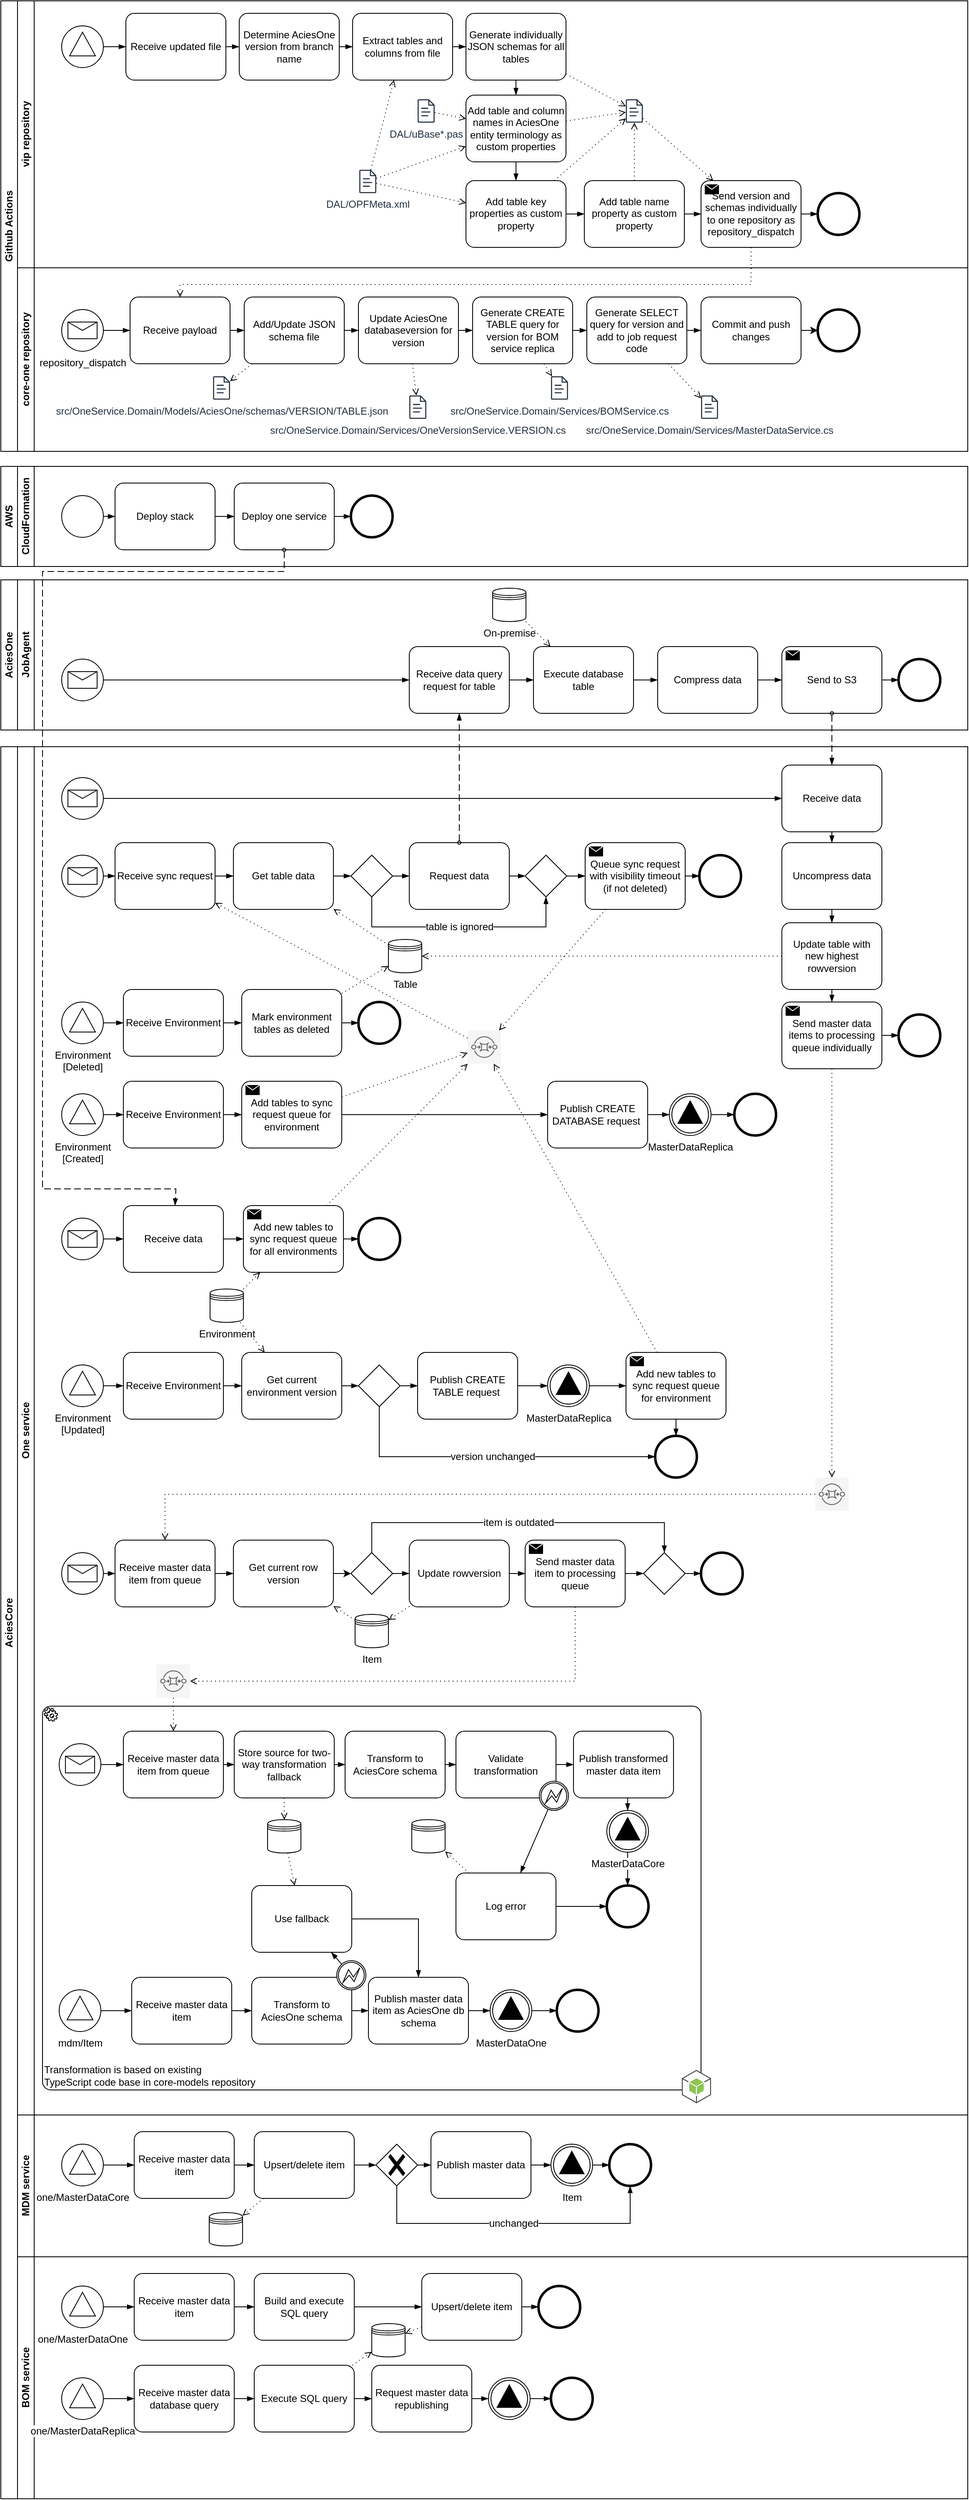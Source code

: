 <mxfile version="21.6.8" type="device">
  <diagram name="Page-1" id="bTZcT1Api_6f6nJbqBNm">
    <mxGraphModel dx="1548" dy="2548" grid="1" gridSize="10" guides="1" tooltips="1" connect="1" arrows="1" fold="1" page="1" pageScale="1" pageWidth="1169" pageHeight="1654" math="0" shadow="0">
      <root>
        <mxCell id="0" />
        <mxCell id="1" parent="0" />
        <mxCell id="s4bk7PMrDm6jOuG2M9_s-1" value="AciesOne" style="swimlane;html=1;childLayout=stackLayout;resizeParent=1;resizeParentMax=0;horizontal=0;startSize=20;horizontalStack=0;whiteSpace=wrap;" parent="1" vertex="1">
          <mxGeometry y="-960" width="1160" height="180" as="geometry" />
        </mxCell>
        <mxCell id="s4bk7PMrDm6jOuG2M9_s-2" value="JobAgent" style="swimlane;html=1;startSize=20;horizontal=0;" parent="s4bk7PMrDm6jOuG2M9_s-1" vertex="1">
          <mxGeometry x="20" width="1140" height="180" as="geometry" />
        </mxCell>
        <mxCell id="s4bk7PMrDm6jOuG2M9_s-10" value="Execute database table" style="points=[[0.25,0,0],[0.5,0,0],[0.75,0,0],[1,0.25,0],[1,0.5,0],[1,0.75,0],[0.75,1,0],[0.5,1,0],[0.25,1,0],[0,0.75,0],[0,0.5,0],[0,0.25,0]];shape=mxgraph.bpmn.task;whiteSpace=wrap;rectStyle=rounded;size=10;html=1;container=1;expand=0;collapsible=0;taskMarker=abstract;" parent="s4bk7PMrDm6jOuG2M9_s-2" vertex="1">
          <mxGeometry x="619" y="80" width="120" height="80" as="geometry" />
        </mxCell>
        <mxCell id="s4bk7PMrDm6jOuG2M9_s-11" value="On-premise" style="shape=datastore;html=1;labelPosition=center;verticalLabelPosition=bottom;align=center;verticalAlign=top;" parent="s4bk7PMrDm6jOuG2M9_s-2" vertex="1">
          <mxGeometry x="570" y="10" width="40" height="40" as="geometry" />
        </mxCell>
        <mxCell id="s4bk7PMrDm6jOuG2M9_s-12" value="" style="fontSize=12;html=1;endFill=0;startFill=0;endSize=6;startSize=6;dashed=1;dashPattern=1 4;endArrow=open;startArrow=none;rounded=0;" parent="s4bk7PMrDm6jOuG2M9_s-2" source="s4bk7PMrDm6jOuG2M9_s-11" target="s4bk7PMrDm6jOuG2M9_s-10" edge="1">
          <mxGeometry width="160" relative="1" as="geometry">
            <mxPoint x="980" y="350" as="sourcePoint" />
            <mxPoint x="1140" y="350" as="targetPoint" />
          </mxGeometry>
        </mxCell>
        <mxCell id="s4bk7PMrDm6jOuG2M9_s-13" value="" style="edgeStyle=elbowEdgeStyle;fontSize=12;html=1;endArrow=blockThin;endFill=1;rounded=0;" parent="s4bk7PMrDm6jOuG2M9_s-2" source="s4bk7PMrDm6jOuG2M9_s-100" target="s4bk7PMrDm6jOuG2M9_s-10" edge="1">
          <mxGeometry width="160" relative="1" as="geometry">
            <mxPoint x="630" y="120" as="sourcePoint" />
            <mxPoint x="1140" y="380" as="targetPoint" />
          </mxGeometry>
        </mxCell>
        <mxCell id="s4bk7PMrDm6jOuG2M9_s-17" value="Compress data" style="points=[[0.25,0,0],[0.5,0,0],[0.75,0,0],[1,0.25,0],[1,0.5,0],[1,0.75,0],[0.75,1,0],[0.5,1,0],[0.25,1,0],[0,0.75,0],[0,0.5,0],[0,0.25,0]];shape=mxgraph.bpmn.task;whiteSpace=wrap;rectStyle=rounded;size=10;html=1;container=1;expand=0;collapsible=0;taskMarker=abstract;" parent="s4bk7PMrDm6jOuG2M9_s-2" vertex="1">
          <mxGeometry x="768" y="80" width="120" height="80" as="geometry" />
        </mxCell>
        <mxCell id="s4bk7PMrDm6jOuG2M9_s-18" value="" style="edgeStyle=elbowEdgeStyle;fontSize=12;html=1;endArrow=blockThin;endFill=1;rounded=0;" parent="s4bk7PMrDm6jOuG2M9_s-2" source="s4bk7PMrDm6jOuG2M9_s-10" target="s4bk7PMrDm6jOuG2M9_s-17" edge="1">
          <mxGeometry width="160" relative="1" as="geometry">
            <mxPoint x="770" y="120" as="sourcePoint" />
            <mxPoint x="1290" y="380" as="targetPoint" />
          </mxGeometry>
        </mxCell>
        <mxCell id="s4bk7PMrDm6jOuG2M9_s-20" value="" style="edgeStyle=elbowEdgeStyle;fontSize=12;html=1;endArrow=blockThin;endFill=1;rounded=0;" parent="s4bk7PMrDm6jOuG2M9_s-2" source="s4bk7PMrDm6jOuG2M9_s-17" target="s4bk7PMrDm6jOuG2M9_s-26" edge="1">
          <mxGeometry width="160" relative="1" as="geometry">
            <mxPoint x="920" y="120" as="sourcePoint" />
            <mxPoint x="950" y="120" as="targetPoint" />
          </mxGeometry>
        </mxCell>
        <mxCell id="s4bk7PMrDm6jOuG2M9_s-23" value="" style="points=[[0.145,0.145,0],[0.5,0,0],[0.855,0.145,0],[1,0.5,0],[0.855,0.855,0],[0.5,1,0],[0.145,0.855,0],[0,0.5,0]];shape=mxgraph.bpmn.event;html=1;verticalLabelPosition=bottom;labelBackgroundColor=#ffffff;verticalAlign=top;align=center;perimeter=ellipsePerimeter;outlineConnect=0;aspect=fixed;outline=end;symbol=terminate2;" parent="s4bk7PMrDm6jOuG2M9_s-2" vertex="1">
          <mxGeometry x="1057" y="95" width="50" height="50" as="geometry" />
        </mxCell>
        <mxCell id="s4bk7PMrDm6jOuG2M9_s-24" value="" style="edgeStyle=elbowEdgeStyle;fontSize=12;html=1;endArrow=blockThin;endFill=1;rounded=0;" parent="s4bk7PMrDm6jOuG2M9_s-2" source="s4bk7PMrDm6jOuG2M9_s-26" target="s4bk7PMrDm6jOuG2M9_s-23" edge="1">
          <mxGeometry width="160" relative="1" as="geometry">
            <mxPoint x="1070" y="120" as="sourcePoint" />
            <mxPoint x="960" y="130" as="targetPoint" />
          </mxGeometry>
        </mxCell>
        <mxCell id="s4bk7PMrDm6jOuG2M9_s-26" value="Send to S3" style="points=[[0.25,0,0],[0.5,0,0],[0.75,0,0],[1,0.25,0],[1,0.5,0],[1,0.75,0],[0.75,1,0],[0.5,1,0],[0.25,1,0],[0,0.75,0],[0,0.5,0],[0,0.25,0]];shape=mxgraph.bpmn.task;whiteSpace=wrap;rectStyle=rounded;size=10;html=1;container=1;expand=0;collapsible=0;taskMarker=send;" parent="s4bk7PMrDm6jOuG2M9_s-2" vertex="1">
          <mxGeometry x="917" y="80" width="120" height="80" as="geometry" />
        </mxCell>
        <mxCell id="s4bk7PMrDm6jOuG2M9_s-28" value="" style="edgeStyle=elbowEdgeStyle;fontSize=12;html=1;endArrow=blockThin;endFill=1;rounded=0;" parent="s4bk7PMrDm6jOuG2M9_s-2" source="s4bk7PMrDm6jOuG2M9_s-99" target="s4bk7PMrDm6jOuG2M9_s-100" edge="1">
          <mxGeometry width="160" relative="1" as="geometry">
            <mxPoint x="203" y="122" as="sourcePoint" />
            <mxPoint x="223" y="122" as="targetPoint" />
          </mxGeometry>
        </mxCell>
        <mxCell id="s4bk7PMrDm6jOuG2M9_s-99" value="" style="points=[[0.145,0.145,0],[0.5,0,0],[0.855,0.145,0],[1,0.5,0],[0.855,0.855,0],[0.5,1,0],[0.145,0.855,0],[0,0.5,0]];shape=mxgraph.bpmn.event;html=1;verticalLabelPosition=bottom;labelBackgroundColor=#ffffff;verticalAlign=top;align=center;perimeter=ellipsePerimeter;outlineConnect=0;aspect=fixed;outline=standard;symbol=message;" parent="s4bk7PMrDm6jOuG2M9_s-2" vertex="1">
          <mxGeometry x="53" y="95" width="50" height="50" as="geometry" />
        </mxCell>
        <mxCell id="s4bk7PMrDm6jOuG2M9_s-100" value="Receive data query request for table" style="points=[[0.25,0,0],[0.5,0,0],[0.75,0,0],[1,0.25,0],[1,0.5,0],[1,0.75,0],[0.75,1,0],[0.5,1,0],[0.25,1,0],[0,0.75,0],[0,0.5,0],[0,0.25,0]];shape=mxgraph.bpmn.task;whiteSpace=wrap;rectStyle=rounded;size=10;html=1;container=1;expand=0;collapsible=0;taskMarker=abstract;" parent="s4bk7PMrDm6jOuG2M9_s-2" vertex="1">
          <mxGeometry x="470" y="80" width="120" height="80" as="geometry" />
        </mxCell>
        <mxCell id="s4bk7PMrDm6jOuG2M9_s-5" value="AciesCore" style="swimlane;html=1;childLayout=stackLayout;resizeParent=1;resizeParentMax=0;horizontal=0;startSize=20;horizontalStack=0;whiteSpace=wrap;" parent="1" vertex="1">
          <mxGeometry y="-760" width="1160" height="2100" as="geometry" />
        </mxCell>
        <mxCell id="s4bk7PMrDm6jOuG2M9_s-6" value="One service" style="swimlane;html=1;startSize=20;horizontal=0;" parent="s4bk7PMrDm6jOuG2M9_s-5" vertex="1">
          <mxGeometry x="20" width="1140" height="1640" as="geometry" />
        </mxCell>
        <mxCell id="s4bk7PMrDm6jOuG2M9_s-66" value="" style="points=[[0.145,0.145,0],[0.5,0,0],[0.855,0.145,0],[1,0.5,0],[0.855,0.855,0],[0.5,1,0],[0.145,0.855,0],[0,0.5,0]];shape=mxgraph.bpmn.event;html=1;verticalLabelPosition=bottom;labelBackgroundColor=#ffffff;verticalAlign=top;align=center;perimeter=ellipsePerimeter;outlineConnect=0;aspect=fixed;outline=standard;symbol=message;" parent="s4bk7PMrDm6jOuG2M9_s-6" vertex="1">
          <mxGeometry x="53" y="37" width="50" height="50" as="geometry" />
        </mxCell>
        <mxCell id="s4bk7PMrDm6jOuG2M9_s-67" value="Uncompress data" style="points=[[0.25,0,0],[0.5,0,0],[0.75,0,0],[1,0.25,0],[1,0.5,0],[1,0.75,0],[0.75,1,0],[0.5,1,0],[0.25,1,0],[0,0.75,0],[0,0.5,0],[0,0.25,0]];shape=mxgraph.bpmn.task;whiteSpace=wrap;rectStyle=rounded;size=10;html=1;container=1;expand=0;collapsible=0;taskMarker=abstract;" parent="s4bk7PMrDm6jOuG2M9_s-6" vertex="1">
          <mxGeometry x="917" y="115" width="120" height="80" as="geometry" />
        </mxCell>
        <mxCell id="s4bk7PMrDm6jOuG2M9_s-68" value="" style="edgeStyle=elbowEdgeStyle;fontSize=12;html=1;endArrow=blockThin;endFill=1;rounded=0;" parent="s4bk7PMrDm6jOuG2M9_s-6" source="s4bk7PMrDm6jOuG2M9_s-70" target="s4bk7PMrDm6jOuG2M9_s-67" edge="1">
          <mxGeometry width="160" relative="1" as="geometry">
            <mxPoint x="65" y="6" as="sourcePoint" />
            <mxPoint x="85" y="6" as="targetPoint" />
          </mxGeometry>
        </mxCell>
        <mxCell id="s4bk7PMrDm6jOuG2M9_s-70" value="Receive data" style="points=[[0.25,0,0],[0.5,0,0],[0.75,0,0],[1,0.25,0],[1,0.5,0],[1,0.75,0],[0.75,1,0],[0.5,1,0],[0.25,1,0],[0,0.75,0],[0,0.5,0],[0,0.25,0]];shape=mxgraph.bpmn.task;whiteSpace=wrap;rectStyle=rounded;size=10;html=1;container=1;expand=0;collapsible=0;taskMarker=abstract;" parent="s4bk7PMrDm6jOuG2M9_s-6" vertex="1">
          <mxGeometry x="917" y="22" width="120" height="80" as="geometry" />
        </mxCell>
        <mxCell id="s4bk7PMrDm6jOuG2M9_s-71" value="" style="edgeStyle=elbowEdgeStyle;fontSize=12;html=1;endArrow=blockThin;endFill=1;rounded=0;" parent="s4bk7PMrDm6jOuG2M9_s-6" source="s4bk7PMrDm6jOuG2M9_s-66" target="s4bk7PMrDm6jOuG2M9_s-70" edge="1">
          <mxGeometry width="160" relative="1" as="geometry">
            <mxPoint x="980" y="342" as="sourcePoint" />
            <mxPoint x="1000" y="342" as="targetPoint" />
          </mxGeometry>
        </mxCell>
        <mxCell id="s4bk7PMrDm6jOuG2M9_s-74" value="" style="edgeStyle=elbowEdgeStyle;fontSize=12;html=1;endArrow=blockThin;endFill=1;rounded=0;" parent="s4bk7PMrDm6jOuG2M9_s-6" source="TqV-y1GQCvCEVRxnvsj4-98" target="s4bk7PMrDm6jOuG2M9_s-91" edge="1">
          <mxGeometry width="160" relative="1" as="geometry">
            <mxPoint x="646" y="130" as="sourcePoint" />
            <mxPoint x="263" y="355" as="targetPoint" />
          </mxGeometry>
        </mxCell>
        <mxCell id="s4bk7PMrDm6jOuG2M9_s-79" value="" style="points=[[0.145,0.145,0],[0.5,0,0],[0.855,0.145,0],[1,0.5,0],[0.855,0.855,0],[0.5,1,0],[0.145,0.855,0],[0,0.5,0]];shape=mxgraph.bpmn.event;html=1;verticalLabelPosition=bottom;labelBackgroundColor=#ffffff;verticalAlign=top;align=center;perimeter=ellipsePerimeter;outlineConnect=0;aspect=fixed;outline=end;symbol=terminate2;" parent="s4bk7PMrDm6jOuG2M9_s-6" vertex="1">
          <mxGeometry x="1057" y="321" width="50" height="50" as="geometry" />
        </mxCell>
        <mxCell id="s4bk7PMrDm6jOuG2M9_s-81" value="" style="points=[[0.145,0.145,0],[0.5,0,0],[0.855,0.145,0],[1,0.5,0],[0.855,0.855,0],[0.5,1,0],[0.145,0.855,0],[0,0.5,0]];shape=mxgraph.bpmn.event;html=1;verticalLabelPosition=bottom;labelBackgroundColor=#ffffff;verticalAlign=top;align=center;perimeter=ellipsePerimeter;outlineConnect=0;aspect=fixed;outline=standard;symbol=message;" parent="s4bk7PMrDm6jOuG2M9_s-6" vertex="1">
          <mxGeometry x="53" y="966" width="50" height="50" as="geometry" />
        </mxCell>
        <mxCell id="s4bk7PMrDm6jOuG2M9_s-82" value="Receive master data item from queue" style="points=[[0.25,0,0],[0.5,0,0],[0.75,0,0],[1,0.25,0],[1,0.5,0],[1,0.75,0],[0.75,1,0],[0.5,1,0],[0.25,1,0],[0,0.75,0],[0,0.5,0],[0,0.25,0]];shape=mxgraph.bpmn.task;whiteSpace=wrap;rectStyle=rounded;size=10;html=1;container=1;expand=0;collapsible=0;taskMarker=abstract;" parent="s4bk7PMrDm6jOuG2M9_s-6" vertex="1">
          <mxGeometry x="117" y="951" width="120" height="80" as="geometry" />
        </mxCell>
        <mxCell id="s4bk7PMrDm6jOuG2M9_s-83" value="" style="edgeStyle=elbowEdgeStyle;fontSize=12;html=1;endArrow=blockThin;endFill=1;rounded=0;" parent="s4bk7PMrDm6jOuG2M9_s-6" source="s4bk7PMrDm6jOuG2M9_s-81" target="s4bk7PMrDm6jOuG2M9_s-82" edge="1">
          <mxGeometry width="160" relative="1" as="geometry">
            <mxPoint x="203" y="1181" as="sourcePoint" />
            <mxPoint x="673" y="1471" as="targetPoint" />
          </mxGeometry>
        </mxCell>
        <mxCell id="s4bk7PMrDm6jOuG2M9_s-78" value="" style="edgeStyle=elbowEdgeStyle;fontSize=12;html=1;endArrow=blockThin;endFill=1;rounded=0;" parent="s4bk7PMrDm6jOuG2M9_s-6" source="xeh5zai_fJD0VxdqG8iB-40" target="TqV-y1GQCvCEVRxnvsj4-104" edge="1">
          <mxGeometry width="160" relative="1" as="geometry">
            <mxPoint x="-168" y="99" as="sourcePoint" />
            <mxPoint x="877" y="306" as="targetPoint" />
          </mxGeometry>
        </mxCell>
        <mxCell id="s4bk7PMrDm6jOuG2M9_s-80" value="" style="edgeStyle=elbowEdgeStyle;fontSize=12;html=1;endArrow=blockThin;endFill=1;rounded=0;" parent="s4bk7PMrDm6jOuG2M9_s-6" source="TqV-y1GQCvCEVRxnvsj4-104" target="s4bk7PMrDm6jOuG2M9_s-79" edge="1">
          <mxGeometry width="160" relative="1" as="geometry">
            <mxPoint x="952" y="946" as="sourcePoint" />
            <mxPoint x="207" y="910" as="targetPoint" />
          </mxGeometry>
        </mxCell>
        <mxCell id="s4bk7PMrDm6jOuG2M9_s-91" value="" style="points=[[0.145,0.145,0],[0.5,0,0],[0.855,0.145,0],[1,0.5,0],[0.855,0.855,0],[0.5,1,0],[0.145,0.855,0],[0,0.5,0]];shape=mxgraph.bpmn.event;html=1;verticalLabelPosition=bottom;labelBackgroundColor=#ffffff;verticalAlign=top;align=center;perimeter=ellipsePerimeter;outlineConnect=0;aspect=fixed;outline=end;symbol=terminate2;" parent="s4bk7PMrDm6jOuG2M9_s-6" vertex="1">
          <mxGeometry x="818" y="130" width="50" height="50" as="geometry" />
        </mxCell>
        <mxCell id="s4bk7PMrDm6jOuG2M9_s-98" value="" style="points=[[0,0,0],[0.25,0,0],[0.5,0,0],[0.75,0,0],[1,0,0],[0,1,0],[0.25,1,0],[0.5,1,0],[0.75,1,0],[1,1,0],[0,0.25,0],[0,0.5,0],[0,0.75,0],[1,0.25,0],[1,0.5,0],[1,0.75,0]];outlineConnect=0;fontColor=#333333;gradientDirection=north;fillColor=#f5f5f5;strokeColor=#666666;dashed=0;verticalLabelPosition=bottom;verticalAlign=top;align=center;html=1;fontSize=12;fontStyle=0;aspect=fixed;shape=mxgraph.aws4.resourceIcon;resIcon=mxgraph.aws4.sqs;shadow=0;" parent="s4bk7PMrDm6jOuG2M9_s-6" vertex="1">
          <mxGeometry x="957" y="876" width="40" height="40" as="geometry" />
        </mxCell>
        <mxCell id="s4bk7PMrDm6jOuG2M9_s-88" value="" style="fontSize=12;html=1;endFill=0;startFill=0;endSize=6;startSize=6;dashed=1;dashPattern=1 4;endArrow=open;startArrow=none;rounded=0;edgeStyle=elbowEdgeStyle;elbow=vertical;" parent="s4bk7PMrDm6jOuG2M9_s-6" source="TqV-y1GQCvCEVRxnvsj4-104" target="s4bk7PMrDm6jOuG2M9_s-98" edge="1">
          <mxGeometry width="160" relative="1" as="geometry">
            <mxPoint x="832" y="946" as="sourcePoint" />
            <mxPoint x="854.302" y="870" as="targetPoint" />
            <Array as="points">
              <mxPoint x="977" y="900" />
            </Array>
          </mxGeometry>
        </mxCell>
        <mxCell id="s4bk7PMrDm6jOuG2M9_s-89" value="" style="fontSize=12;html=1;endFill=0;startFill=0;endSize=6;startSize=6;dashed=1;dashPattern=1 4;endArrow=open;startArrow=none;rounded=0;elbow=vertical;edgeStyle=orthogonalEdgeStyle;" parent="s4bk7PMrDm6jOuG2M9_s-6" source="s4bk7PMrDm6jOuG2M9_s-98" target="s4bk7PMrDm6jOuG2M9_s-82" edge="1">
          <mxGeometry width="160" relative="1" as="geometry">
            <mxPoint x="540" y="984" as="sourcePoint" />
            <mxPoint x="433" y="1369" as="targetPoint" />
          </mxGeometry>
        </mxCell>
        <mxCell id="TqV-y1GQCvCEVRxnvsj4-117" value="" style="edgeStyle=orthogonalEdgeStyle;rounded=0;orthogonalLoop=1;jettySize=auto;html=1;" edge="1" parent="s4bk7PMrDm6jOuG2M9_s-6" source="s4bk7PMrDm6jOuG2M9_s-101" target="TqV-y1GQCvCEVRxnvsj4-50">
          <mxGeometry relative="1" as="geometry" />
        </mxCell>
        <mxCell id="s4bk7PMrDm6jOuG2M9_s-101" value="Get current row version" style="points=[[0.25,0,0],[0.5,0,0],[0.75,0,0],[1,0.25,0],[1,0.5,0],[1,0.75,0],[0.75,1,0],[0.5,1,0],[0.25,1,0],[0,0.75,0],[0,0.5,0],[0,0.25,0]];shape=mxgraph.bpmn.task;whiteSpace=wrap;rectStyle=rounded;size=10;html=1;container=1;expand=0;collapsible=0;taskMarker=abstract;" parent="s4bk7PMrDm6jOuG2M9_s-6" vertex="1">
          <mxGeometry x="259" y="951" width="120" height="80" as="geometry" />
        </mxCell>
        <mxCell id="s4bk7PMrDm6jOuG2M9_s-102" value="" style="edgeStyle=elbowEdgeStyle;fontSize=12;html=1;endArrow=blockThin;endFill=1;rounded=0;" parent="s4bk7PMrDm6jOuG2M9_s-6" source="s4bk7PMrDm6jOuG2M9_s-82" target="s4bk7PMrDm6jOuG2M9_s-101" edge="1">
          <mxGeometry width="160" relative="1" as="geometry">
            <mxPoint x="203" y="1181" as="sourcePoint" />
            <mxPoint x="673" y="1471" as="targetPoint" />
          </mxGeometry>
        </mxCell>
        <mxCell id="s4bk7PMrDm6jOuG2M9_s-104" value="" style="edgeStyle=elbowEdgeStyle;fontSize=12;html=1;endArrow=blockThin;endFill=1;rounded=0;" parent="s4bk7PMrDm6jOuG2M9_s-6" source="TqV-y1GQCvCEVRxnvsj4-50" target="TqV-y1GQCvCEVRxnvsj4-120" edge="1">
          <mxGeometry width="160" relative="1" as="geometry">
            <mxPoint x="990" y="1161" as="sourcePoint" />
            <mxPoint x="925" y="1211" as="targetPoint" />
          </mxGeometry>
        </mxCell>
        <mxCell id="s4bk7PMrDm6jOuG2M9_s-121" value="Table" style="shape=datastore;html=1;labelPosition=center;verticalLabelPosition=bottom;align=center;verticalAlign=top;" parent="s4bk7PMrDm6jOuG2M9_s-6" vertex="1">
          <mxGeometry x="445" y="231" width="40" height="40" as="geometry" />
        </mxCell>
        <mxCell id="s4bk7PMrDm6jOuG2M9_s-159" value="Environment" style="shape=datastore;html=1;labelPosition=center;verticalLabelPosition=bottom;align=center;verticalAlign=top;" parent="s4bk7PMrDm6jOuG2M9_s-6" vertex="1">
          <mxGeometry x="231" y="650" width="40" height="40" as="geometry" />
        </mxCell>
        <mxCell id="s4bk7PMrDm6jOuG2M9_s-167" value="" style="points=[[0.145,0.145,0],[0.5,0,0],[0.855,0.145,0],[1,0.5,0],[0.855,0.855,0],[0.5,1,0],[0.145,0.855,0],[0,0.5,0]];shape=mxgraph.bpmn.event;html=1;verticalLabelPosition=bottom;labelBackgroundColor=#ffffff;verticalAlign=top;align=center;perimeter=ellipsePerimeter;outlineConnect=0;aspect=fixed;outline=end;symbol=terminate2;" parent="s4bk7PMrDm6jOuG2M9_s-6" vertex="1">
          <mxGeometry x="820" y="966" width="50" height="50" as="geometry" />
        </mxCell>
        <mxCell id="s4bk7PMrDm6jOuG2M9_s-168" value="" style="edgeStyle=elbowEdgeStyle;fontSize=12;html=1;endArrow=blockThin;endFill=1;rounded=0;" parent="s4bk7PMrDm6jOuG2M9_s-6" source="TqV-y1GQCvCEVRxnvsj4-105" target="TqV-y1GQCvCEVRxnvsj4-118" edge="1">
          <mxGeometry width="160" relative="1" as="geometry">
            <mxPoint x="985" y="1251" as="sourcePoint" />
            <mxPoint x="1308" y="1346" as="targetPoint" />
          </mxGeometry>
        </mxCell>
        <mxCell id="xeh5zai_fJD0VxdqG8iB-17" value="" style="points=[[0,0,0],[0.25,0,0],[0.5,0,0],[0.75,0,0],[1,0,0],[0,1,0],[0.25,1,0],[0.5,1,0],[0.75,1,0],[1,1,0],[0,0.25,0],[0,0.5,0],[0,0.75,0],[1,0.25,0],[1,0.5,0],[1,0.75,0]];outlineConnect=0;fontColor=#333333;gradientDirection=north;fillColor=#f5f5f5;strokeColor=#666666;dashed=0;verticalLabelPosition=bottom;verticalAlign=top;align=center;html=1;fontSize=12;fontStyle=0;aspect=fixed;shape=mxgraph.aws4.resourceIcon;resIcon=mxgraph.aws4.sqs;shadow=0;" parent="s4bk7PMrDm6jOuG2M9_s-6" vertex="1">
          <mxGeometry x="167" y="1100" width="40" height="40" as="geometry" />
        </mxCell>
        <mxCell id="xeh5zai_fJD0VxdqG8iB-18" value="" style="fontSize=12;html=1;endFill=0;startFill=0;endSize=6;startSize=6;dashed=1;dashPattern=1 4;endArrow=open;startArrow=none;rounded=0;edgeStyle=orthogonalEdgeStyle;elbow=vertical;" parent="s4bk7PMrDm6jOuG2M9_s-6" source="TqV-y1GQCvCEVRxnvsj4-105" target="xeh5zai_fJD0VxdqG8iB-17" edge="1">
          <mxGeometry width="160" relative="1" as="geometry">
            <mxPoint x="925" y="1291" as="sourcePoint" />
            <mxPoint x="853" y="1286" as="targetPoint" />
            <Array as="points">
              <mxPoint x="669" y="1120" />
              <mxPoint x="187" y="1120" />
            </Array>
          </mxGeometry>
        </mxCell>
        <mxCell id="xeh5zai_fJD0VxdqG8iB-19" value="" style="fontSize=12;html=1;endFill=0;startFill=0;endSize=6;startSize=6;dashed=1;dashPattern=1 4;endArrow=open;startArrow=none;rounded=0;elbow=vertical;edgeStyle=orthogonalEdgeStyle;" parent="s4bk7PMrDm6jOuG2M9_s-6" source="xeh5zai_fJD0VxdqG8iB-17" target="s4bk7PMrDm6jOuG2M9_s-103" edge="1">
          <mxGeometry width="160" relative="1" as="geometry">
            <mxPoint x="307" y="569" as="sourcePoint" />
            <mxPoint x="60" y="854" as="targetPoint" />
          </mxGeometry>
        </mxCell>
        <mxCell id="xeh5zai_fJD0VxdqG8iB-40" value="Update table with new highest rowversion" style="points=[[0.25,0,0],[0.5,0,0],[0.75,0,0],[1,0.25,0],[1,0.5,0],[1,0.75,0],[0.75,1,0],[0.5,1,0],[0.25,1,0],[0,0.75,0],[0,0.5,0],[0,0.25,0]];shape=mxgraph.bpmn.task;whiteSpace=wrap;rectStyle=rounded;size=10;html=1;container=1;expand=0;collapsible=0;taskMarker=abstract;" parent="s4bk7PMrDm6jOuG2M9_s-6" vertex="1">
          <mxGeometry x="917" y="211" width="120" height="80" as="geometry" />
        </mxCell>
        <mxCell id="xeh5zai_fJD0VxdqG8iB-41" value="" style="edgeStyle=elbowEdgeStyle;fontSize=12;html=1;endArrow=blockThin;endFill=1;rounded=0;" parent="s4bk7PMrDm6jOuG2M9_s-6" source="s4bk7PMrDm6jOuG2M9_s-67" target="xeh5zai_fJD0VxdqG8iB-40" edge="1">
          <mxGeometry width="160" relative="1" as="geometry">
            <mxPoint x="579" y="319" as="sourcePoint" />
            <mxPoint x="579" y="425" as="targetPoint" />
          </mxGeometry>
        </mxCell>
        <mxCell id="xeh5zai_fJD0VxdqG8iB-42" value="" style="fontSize=12;html=1;endFill=0;startFill=0;endSize=6;startSize=6;dashed=1;dashPattern=1 4;endArrow=open;startArrow=none;rounded=0;elbow=vertical;" parent="s4bk7PMrDm6jOuG2M9_s-6" source="xeh5zai_fJD0VxdqG8iB-40" target="s4bk7PMrDm6jOuG2M9_s-121" edge="1">
          <mxGeometry width="160" relative="1" as="geometry">
            <mxPoint x="417" y="310" as="sourcePoint" />
            <mxPoint x="722" y="610" as="targetPoint" />
          </mxGeometry>
        </mxCell>
        <mxCell id="xeh5zai_fJD0VxdqG8iB-43" value="Item" style="shape=datastore;html=1;labelPosition=center;verticalLabelPosition=bottom;align=center;verticalAlign=top;" parent="s4bk7PMrDm6jOuG2M9_s-6" vertex="1">
          <mxGeometry x="405" y="1040" width="40" height="40" as="geometry" />
        </mxCell>
        <mxCell id="s4bk7PMrDm6jOuG2M9_s-123" value="" style="fontSize=12;html=1;endFill=0;startFill=0;endSize=6;startSize=6;dashed=1;dashPattern=1 4;endArrow=open;startArrow=none;rounded=0;elbow=vertical;" parent="s4bk7PMrDm6jOuG2M9_s-6" source="xeh5zai_fJD0VxdqG8iB-43" target="s4bk7PMrDm6jOuG2M9_s-101" edge="1">
          <mxGeometry width="160" relative="1" as="geometry">
            <mxPoint x="1091" y="1251" as="sourcePoint" />
            <mxPoint x="786" y="951" as="targetPoint" />
          </mxGeometry>
        </mxCell>
        <mxCell id="xeh5zai_fJD0VxdqG8iB-95" value="" style="points=[[0.145,0.145,0],[0.5,0,0],[0.855,0.145,0],[1,0.5,0],[0.855,0.855,0],[0.5,1,0],[0.145,0.855,0],[0,0.5,0]];shape=mxgraph.bpmn.event;html=1;verticalLabelPosition=bottom;labelBackgroundColor=#ffffff;verticalAlign=top;align=center;perimeter=ellipsePerimeter;outlineConnect=0;aspect=fixed;outline=standard;symbol=message;" parent="s4bk7PMrDm6jOuG2M9_s-6" vertex="1">
          <mxGeometry x="53" y="565" width="50" height="50" as="geometry" />
        </mxCell>
        <mxCell id="xeh5zai_fJD0VxdqG8iB-96" value="Receive data" style="points=[[0.25,0,0],[0.5,0,0],[0.75,0,0],[1,0.25,0],[1,0.5,0],[1,0.75,0],[0.75,1,0],[0.5,1,0],[0.25,1,0],[0,0.75,0],[0,0.5,0],[0,0.25,0]];shape=mxgraph.bpmn.task;whiteSpace=wrap;rectStyle=rounded;size=10;html=1;container=1;expand=0;collapsible=0;taskMarker=abstract;" parent="s4bk7PMrDm6jOuG2M9_s-6" vertex="1">
          <mxGeometry x="127" y="550" width="120" height="80" as="geometry" />
        </mxCell>
        <mxCell id="xeh5zai_fJD0VxdqG8iB-97" value="" style="edgeStyle=elbowEdgeStyle;fontSize=12;html=1;endArrow=blockThin;endFill=1;rounded=0;" parent="s4bk7PMrDm6jOuG2M9_s-6" source="xeh5zai_fJD0VxdqG8iB-95" target="xeh5zai_fJD0VxdqG8iB-96" edge="1">
          <mxGeometry width="160" relative="1" as="geometry">
            <mxPoint x="-50.5" y="1076" as="sourcePoint" />
            <mxPoint x="399.5" y="1076" as="targetPoint" />
          </mxGeometry>
        </mxCell>
        <mxCell id="xeh5zai_fJD0VxdqG8iB-99" value="" style="edgeStyle=elbowEdgeStyle;fontSize=12;html=1;endArrow=blockThin;endFill=1;rounded=0;" parent="s4bk7PMrDm6jOuG2M9_s-6" source="xeh5zai_fJD0VxdqG8iB-96" target="TqV-y1GQCvCEVRxnvsj4-103" edge="1">
          <mxGeometry width="160" relative="1" as="geometry">
            <mxPoint x="1103.5" y="660" as="sourcePoint" />
            <mxPoint x="260" y="640" as="targetPoint" />
          </mxGeometry>
        </mxCell>
        <mxCell id="xeh5zai_fJD0VxdqG8iB-101" value="" style="points=[[0.145,0.145,0],[0.5,0,0],[0.855,0.145,0],[1,0.5,0],[0.855,0.855,0],[0.5,1,0],[0.145,0.855,0],[0,0.5,0]];shape=mxgraph.bpmn.event;html=1;verticalLabelPosition=bottom;labelBackgroundColor=#ffffff;verticalAlign=top;align=center;perimeter=ellipsePerimeter;outlineConnect=0;aspect=fixed;outline=end;symbol=terminate2;" parent="s4bk7PMrDm6jOuG2M9_s-6" vertex="1">
          <mxGeometry x="409" y="565" width="50" height="50" as="geometry" />
        </mxCell>
        <mxCell id="xeh5zai_fJD0VxdqG8iB-102" value="" style="edgeStyle=orthogonalEdgeStyle;fontSize=12;html=1;endArrow=blockThin;endFill=1;rounded=0;" parent="s4bk7PMrDm6jOuG2M9_s-6" source="TqV-y1GQCvCEVRxnvsj4-103" target="xeh5zai_fJD0VxdqG8iB-101" edge="1">
          <mxGeometry width="160" relative="1" as="geometry">
            <mxPoint x="380" y="640" as="sourcePoint" />
            <mxPoint x="999.5" y="695" as="targetPoint" />
            <Array as="points" />
          </mxGeometry>
        </mxCell>
        <mxCell id="xeh5zai_fJD0VxdqG8iB-104" value="" style="points=[[0.145,0.145,0],[0.5,0,0],[0.855,0.145,0],[1,0.5,0],[0.855,0.855,0],[0.5,1,0],[0.145,0.855,0],[0,0.5,0]];shape=mxgraph.bpmn.event;html=1;verticalLabelPosition=bottom;labelBackgroundColor=#ffffff;verticalAlign=top;align=center;perimeter=ellipsePerimeter;outlineConnect=0;aspect=fixed;outline=standard;symbol=message;" parent="s4bk7PMrDm6jOuG2M9_s-6" vertex="1">
          <mxGeometry x="53" y="130" width="50" height="50" as="geometry" />
        </mxCell>
        <mxCell id="xeh5zai_fJD0VxdqG8iB-113" value="" style="points=[[0,0,0],[0.25,0,0],[0.5,0,0],[0.75,0,0],[1,0,0],[0,1,0],[0.25,1,0],[0.5,1,0],[0.75,1,0],[1,1,0],[0,0.25,0],[0,0.5,0],[0,0.75,0],[1,0.25,0],[1,0.5,0],[1,0.75,0]];outlineConnect=0;fontColor=#333333;gradientDirection=north;fillColor=#f5f5f5;strokeColor=#666666;dashed=0;verticalLabelPosition=bottom;verticalAlign=top;align=center;html=1;fontSize=12;fontStyle=0;aspect=fixed;shape=mxgraph.aws4.resourceIcon;resIcon=mxgraph.aws4.sqs;shadow=0;" parent="s4bk7PMrDm6jOuG2M9_s-6" vertex="1">
          <mxGeometry x="540" y="340" width="40" height="40" as="geometry" />
        </mxCell>
        <mxCell id="xeh5zai_fJD0VxdqG8iB-114" value="" style="fontSize=12;html=1;endFill=0;startFill=0;endSize=6;startSize=6;dashed=1;dashPattern=1 4;endArrow=open;startArrow=none;rounded=0;elbow=vertical;" parent="s4bk7PMrDm6jOuG2M9_s-6" source="TqV-y1GQCvCEVRxnvsj4-103" target="xeh5zai_fJD0VxdqG8iB-113" edge="1">
          <mxGeometry width="160" relative="1" as="geometry">
            <mxPoint x="319.619" y="105" as="sourcePoint" />
            <mxPoint x="490.933" y="140" as="targetPoint" />
          </mxGeometry>
        </mxCell>
        <mxCell id="xeh5zai_fJD0VxdqG8iB-115" value="" style="fontSize=12;html=1;endFill=0;startFill=0;endSize=6;startSize=6;dashed=1;dashPattern=1 4;endArrow=open;startArrow=none;rounded=0;elbow=vertical;" parent="s4bk7PMrDm6jOuG2M9_s-6" source="xeh5zai_fJD0VxdqG8iB-113" target="xeh5zai_fJD0VxdqG8iB-116" edge="1">
          <mxGeometry width="160" relative="1" as="geometry">
            <mxPoint x="170" y="521" as="sourcePoint" />
            <mxPoint x="290" y="171" as="targetPoint" />
          </mxGeometry>
        </mxCell>
        <mxCell id="xeh5zai_fJD0VxdqG8iB-116" value="Receive sync request" style="points=[[0.25,0,0],[0.5,0,0],[0.75,0,0],[1,0.25,0],[1,0.5,0],[1,0.75,0],[0.75,1,0],[0.5,1,0],[0.25,1,0],[0,0.75,0],[0,0.5,0],[0,0.25,0]];shape=mxgraph.bpmn.task;whiteSpace=wrap;rectStyle=rounded;size=10;html=1;container=1;expand=0;collapsible=0;taskMarker=abstract;" parent="s4bk7PMrDm6jOuG2M9_s-6" vertex="1">
          <mxGeometry x="117" y="115" width="120" height="80" as="geometry" />
        </mxCell>
        <mxCell id="xeh5zai_fJD0VxdqG8iB-105" value="" style="edgeStyle=elbowEdgeStyle;fontSize=12;html=1;endArrow=blockThin;endFill=1;rounded=0;" parent="s4bk7PMrDm6jOuG2M9_s-6" source="xeh5zai_fJD0VxdqG8iB-104" target="xeh5zai_fJD0VxdqG8iB-116" edge="1">
          <mxGeometry width="160" relative="1" as="geometry">
            <mxPoint x="113" y="144" as="sourcePoint" />
            <mxPoint x="140" y="15" as="targetPoint" />
          </mxGeometry>
        </mxCell>
        <mxCell id="xeh5zai_fJD0VxdqG8iB-117" value="Request data" style="points=[[0.25,0,0],[0.5,0,0],[0.75,0,0],[1,0.25,0],[1,0.5,0],[1,0.75,0],[0.75,1,0],[0.5,1,0],[0.25,1,0],[0,0.75,0],[0,0.5,0],[0,0.25,0]];shape=mxgraph.bpmn.task;whiteSpace=wrap;rectStyle=rounded;size=10;html=1;container=1;expand=0;collapsible=0;taskMarker=abstract;" parent="s4bk7PMrDm6jOuG2M9_s-6" vertex="1">
          <mxGeometry x="470" y="115" width="120" height="80" as="geometry" />
        </mxCell>
        <mxCell id="xeh5zai_fJD0VxdqG8iB-118" value="" style="edgeStyle=orthogonalEdgeStyle;fontSize=12;html=1;endArrow=blockThin;endFill=1;rounded=0;" parent="s4bk7PMrDm6jOuG2M9_s-6" source="xeh5zai_fJD0VxdqG8iB-123" target="xeh5zai_fJD0VxdqG8iB-117" edge="1">
          <mxGeometry width="160" relative="1" as="geometry">
            <mxPoint x="113" y="365" as="sourcePoint" />
            <mxPoint x="140" y="236" as="targetPoint" />
            <Array as="points">
              <mxPoint x="482" y="155" />
            </Array>
          </mxGeometry>
        </mxCell>
        <mxCell id="xeh5zai_fJD0VxdqG8iB-119" value="" style="fontSize=12;html=1;endFill=0;startFill=0;endSize=6;startSize=6;dashed=1;dashPattern=1 4;endArrow=open;startArrow=none;rounded=0;" parent="s4bk7PMrDm6jOuG2M9_s-6" source="s4bk7PMrDm6jOuG2M9_s-159" target="TqV-y1GQCvCEVRxnvsj4-103" edge="1">
          <mxGeometry width="160" relative="1" as="geometry">
            <mxPoint x="645" y="1481" as="sourcePoint" />
            <mxPoint x="278.974" y="976" as="targetPoint" />
          </mxGeometry>
        </mxCell>
        <mxCell id="xeh5zai_fJD0VxdqG8iB-122" value="" style="edgeStyle=elbowEdgeStyle;fontSize=12;html=1;endArrow=blockThin;endFill=1;rounded=0;" parent="s4bk7PMrDm6jOuG2M9_s-6" source="xeh5zai_fJD0VxdqG8iB-126" target="TqV-y1GQCvCEVRxnvsj4-98" edge="1">
          <mxGeometry width="160" relative="1" as="geometry">
            <mxPoint x="403" y="426" as="sourcePoint" />
            <mxPoint x="586" y="170" as="targetPoint" />
          </mxGeometry>
        </mxCell>
        <mxCell id="xeh5zai_fJD0VxdqG8iB-123" value="" style="points=[[0.25,0.25,0],[0.5,0,0],[0.75,0.25,0],[1,0.5,0],[0.75,0.75,0],[0.5,1,0],[0.25,0.75,0],[0,0.5,0]];shape=mxgraph.bpmn.gateway2;html=1;verticalLabelPosition=bottom;labelBackgroundColor=#ffffff;verticalAlign=top;align=center;perimeter=rhombusPerimeter;outlineConnect=0;outline=none;symbol=none;" parent="s4bk7PMrDm6jOuG2M9_s-6" vertex="1">
          <mxGeometry x="400" y="130" width="50" height="50" as="geometry" />
        </mxCell>
        <mxCell id="xeh5zai_fJD0VxdqG8iB-124" value="" style="edgeStyle=elbowEdgeStyle;fontSize=12;html=1;endArrow=blockThin;endFill=1;rounded=0;" parent="s4bk7PMrDm6jOuG2M9_s-6" source="TqV-y1GQCvCEVRxnvsj4-109" target="xeh5zai_fJD0VxdqG8iB-123" edge="1">
          <mxGeometry width="160" relative="1" as="geometry">
            <mxPoint x="270" y="601" as="sourcePoint" />
            <mxPoint x="283" y="426" as="targetPoint" />
          </mxGeometry>
        </mxCell>
        <mxCell id="xeh5zai_fJD0VxdqG8iB-125" value="table is ignored" style="edgeStyle=elbowEdgeStyle;fontSize=12;html=1;endArrow=blockThin;endFill=1;rounded=0;" parent="s4bk7PMrDm6jOuG2M9_s-6" source="xeh5zai_fJD0VxdqG8iB-123" target="xeh5zai_fJD0VxdqG8iB-126" edge="1">
          <mxGeometry width="160" relative="1" as="geometry">
            <mxPoint x="113" y="365" as="sourcePoint" />
            <mxPoint x="140" y="236" as="targetPoint" />
            <Array as="points">
              <mxPoint x="560" y="216" />
            </Array>
          </mxGeometry>
        </mxCell>
        <mxCell id="xeh5zai_fJD0VxdqG8iB-126" value="" style="points=[[0.25,0.25,0],[0.5,0,0],[0.75,0.25,0],[1,0.5,0],[0.75,0.75,0],[0.5,1,0],[0.25,0.75,0],[0,0.5,0]];shape=mxgraph.bpmn.gateway2;html=1;verticalLabelPosition=bottom;labelBackgroundColor=#ffffff;verticalAlign=top;align=center;perimeter=rhombusPerimeter;outlineConnect=0;outline=none;symbol=none;" parent="s4bk7PMrDm6jOuG2M9_s-6" vertex="1">
          <mxGeometry x="609" y="130" width="50" height="50" as="geometry" />
        </mxCell>
        <mxCell id="xeh5zai_fJD0VxdqG8iB-127" value="" style="edgeStyle=elbowEdgeStyle;fontSize=12;html=1;endArrow=blockThin;endFill=1;rounded=0;" parent="s4bk7PMrDm6jOuG2M9_s-6" source="xeh5zai_fJD0VxdqG8iB-117" target="xeh5zai_fJD0VxdqG8iB-126" edge="1">
          <mxGeometry width="160" relative="1" as="geometry">
            <mxPoint x="390" y="452" as="sourcePoint" />
            <mxPoint x="470" y="451" as="targetPoint" />
            <Array as="points">
              <mxPoint x="655" y="156" />
            </Array>
          </mxGeometry>
        </mxCell>
        <mxCell id="xeh5zai_fJD0VxdqG8iB-128" value="" style="fontSize=12;html=1;endFill=0;startFill=0;endSize=6;startSize=6;dashed=1;dashPattern=1 4;endArrow=open;startArrow=none;rounded=0;elbow=vertical;" parent="s4bk7PMrDm6jOuG2M9_s-6" source="TqV-y1GQCvCEVRxnvsj4-98" target="xeh5zai_fJD0VxdqG8iB-113" edge="1">
          <mxGeometry width="160" relative="1" as="geometry">
            <mxPoint x="526" y="123.483" as="sourcePoint" />
            <mxPoint x="839.302" y="270" as="targetPoint" />
          </mxGeometry>
        </mxCell>
        <mxCell id="xeh5zai_fJD0VxdqG8iB-131" value="" style="fontSize=12;html=1;endFill=0;startFill=0;endSize=6;startSize=6;dashed=1;dashPattern=1 4;endArrow=open;startArrow=none;rounded=0;elbow=vertical;" parent="s4bk7PMrDm6jOuG2M9_s-6" source="s4bk7PMrDm6jOuG2M9_s-121" target="TqV-y1GQCvCEVRxnvsj4-109" edge="1">
          <mxGeometry width="160" relative="1" as="geometry">
            <mxPoint x="417" y="310" as="sourcePoint" />
            <mxPoint x="722" y="610" as="targetPoint" />
          </mxGeometry>
        </mxCell>
        <mxCell id="TqV-y1GQCvCEVRxnvsj4-50" value="" style="points=[[0.25,0.25,0],[0.5,0,0],[0.75,0.25,0],[1,0.5,0],[0.75,0.75,0],[0.5,1,0],[0.25,0.75,0],[0,0.5,0]];shape=mxgraph.bpmn.gateway2;html=1;verticalLabelPosition=bottom;labelBackgroundColor=#ffffff;verticalAlign=top;align=center;perimeter=rhombusPerimeter;outlineConnect=0;outline=none;symbol=none;" vertex="1" parent="s4bk7PMrDm6jOuG2M9_s-6">
          <mxGeometry x="400" y="966" width="50" height="50" as="geometry" />
        </mxCell>
        <mxCell id="TqV-y1GQCvCEVRxnvsj4-52" value="item is outdated" style="edgeStyle=elbowEdgeStyle;fontSize=12;html=1;endArrow=blockThin;endFill=1;rounded=0;" edge="1" parent="s4bk7PMrDm6jOuG2M9_s-6" source="TqV-y1GQCvCEVRxnvsj4-50" target="TqV-y1GQCvCEVRxnvsj4-118">
          <mxGeometry width="160" relative="1" as="geometry">
            <mxPoint x="990" y="1161" as="sourcePoint" />
            <mxPoint x="910" y="1531" as="targetPoint" />
            <Array as="points">
              <mxPoint x="610" y="930" />
            </Array>
          </mxGeometry>
        </mxCell>
        <mxCell id="TqV-y1GQCvCEVRxnvsj4-59" value="Environment&lt;br&gt;[Created]" style="points=[[0.145,0.145,0],[0.5,0,0],[0.855,0.145,0],[1,0.5,0],[0.855,0.855,0],[0.5,1,0],[0.145,0.855,0],[0,0.5,0]];shape=mxgraph.bpmn.event;html=1;verticalLabelPosition=bottom;labelBackgroundColor=#ffffff;verticalAlign=top;align=center;perimeter=ellipsePerimeter;outlineConnect=0;aspect=fixed;outline=standard;symbol=signal;" vertex="1" parent="s4bk7PMrDm6jOuG2M9_s-6">
          <mxGeometry x="53" y="416" width="50" height="50" as="geometry" />
        </mxCell>
        <mxCell id="TqV-y1GQCvCEVRxnvsj4-61" value="Receive Environment" style="points=[[0.25,0,0],[0.5,0,0],[0.75,0,0],[1,0.25,0],[1,0.5,0],[1,0.75,0],[0.75,1,0],[0.5,1,0],[0.25,1,0],[0,0.75,0],[0,0.5,0],[0,0.25,0]];shape=mxgraph.bpmn.task;whiteSpace=wrap;rectStyle=rounded;size=10;html=1;container=1;expand=0;collapsible=0;taskMarker=abstract;" vertex="1" parent="s4bk7PMrDm6jOuG2M9_s-6">
          <mxGeometry x="127" y="401" width="120" height="80" as="geometry" />
        </mxCell>
        <mxCell id="TqV-y1GQCvCEVRxnvsj4-60" value="" style="edgeStyle=elbowEdgeStyle;fontSize=12;html=1;endArrow=blockThin;endFill=1;rounded=0;" edge="1" parent="s4bk7PMrDm6jOuG2M9_s-6" source="TqV-y1GQCvCEVRxnvsj4-59" target="TqV-y1GQCvCEVRxnvsj4-61">
          <mxGeometry width="160" relative="1" as="geometry">
            <mxPoint x="113" y="650" as="sourcePoint" />
            <mxPoint x="150" y="436" as="targetPoint" />
          </mxGeometry>
        </mxCell>
        <mxCell id="TqV-y1GQCvCEVRxnvsj4-67" value="" style="edgeStyle=elbowEdgeStyle;fontSize=12;html=1;endArrow=blockThin;endFill=1;rounded=0;" edge="1" parent="s4bk7PMrDm6jOuG2M9_s-6" source="TqV-y1GQCvCEVRxnvsj4-61" target="TqV-y1GQCvCEVRxnvsj4-102">
          <mxGeometry width="160" relative="1" as="geometry">
            <mxPoint x="113" y="650" as="sourcePoint" />
            <mxPoint x="150" y="436" as="targetPoint" />
          </mxGeometry>
        </mxCell>
        <mxCell id="TqV-y1GQCvCEVRxnvsj4-68" value="" style="fontSize=12;html=1;endFill=0;startFill=0;endSize=6;startSize=6;dashed=1;dashPattern=1 4;endArrow=open;startArrow=none;rounded=0;elbow=vertical;" edge="1" parent="s4bk7PMrDm6jOuG2M9_s-6" source="TqV-y1GQCvCEVRxnvsj4-102" target="xeh5zai_fJD0VxdqG8iB-113">
          <mxGeometry width="160" relative="1" as="geometry">
            <mxPoint x="947" y="755" as="sourcePoint" />
            <mxPoint x="490.933" y="140" as="targetPoint" />
          </mxGeometry>
        </mxCell>
        <mxCell id="TqV-y1GQCvCEVRxnvsj4-71" value="" style="points=[[0.145,0.145,0],[0.5,0,0],[0.855,0.145,0],[1,0.5,0],[0.855,0.855,0],[0.5,1,0],[0.145,0.855,0],[0,0.5,0]];shape=mxgraph.bpmn.event;html=1;verticalLabelPosition=bottom;labelBackgroundColor=#ffffff;verticalAlign=top;align=center;perimeter=ellipsePerimeter;outlineConnect=0;aspect=fixed;outline=end;symbol=terminate2;" vertex="1" parent="s4bk7PMrDm6jOuG2M9_s-6">
          <mxGeometry x="860" y="416" width="50" height="50" as="geometry" />
        </mxCell>
        <mxCell id="TqV-y1GQCvCEVRxnvsj4-72" value="" style="edgeStyle=elbowEdgeStyle;fontSize=12;html=1;endArrow=blockThin;endFill=1;rounded=0;" edge="1" parent="s4bk7PMrDm6jOuG2M9_s-6" target="TqV-y1GQCvCEVRxnvsj4-71" source="TqV-y1GQCvCEVRxnvsj4-140">
          <mxGeometry width="160" relative="1" as="geometry">
            <mxPoint x="390" y="446" as="sourcePoint" />
            <mxPoint x="713" y="541" as="targetPoint" />
          </mxGeometry>
        </mxCell>
        <mxCell id="TqV-y1GQCvCEVRxnvsj4-73" value="Environment&lt;br&gt;[Updated]" style="points=[[0.145,0.145,0],[0.5,0,0],[0.855,0.145,0],[1,0.5,0],[0.855,0.855,0],[0.5,1,0],[0.145,0.855,0],[0,0.5,0]];shape=mxgraph.bpmn.event;html=1;verticalLabelPosition=bottom;labelBackgroundColor=#ffffff;verticalAlign=top;align=center;perimeter=ellipsePerimeter;outlineConnect=0;aspect=fixed;outline=standard;symbol=signal;" vertex="1" parent="s4bk7PMrDm6jOuG2M9_s-6">
          <mxGeometry x="53" y="741" width="50" height="50" as="geometry" />
        </mxCell>
        <mxCell id="TqV-y1GQCvCEVRxnvsj4-74" value="Receive Environment" style="points=[[0.25,0,0],[0.5,0,0],[0.75,0,0],[1,0.25,0],[1,0.5,0],[1,0.75,0],[0.75,1,0],[0.5,1,0],[0.25,1,0],[0,0.75,0],[0,0.5,0],[0,0.25,0]];shape=mxgraph.bpmn.task;whiteSpace=wrap;rectStyle=rounded;size=10;html=1;container=1;expand=0;collapsible=0;taskMarker=abstract;" vertex="1" parent="s4bk7PMrDm6jOuG2M9_s-6">
          <mxGeometry x="127" y="726" width="120" height="80" as="geometry" />
        </mxCell>
        <mxCell id="TqV-y1GQCvCEVRxnvsj4-75" value="" style="edgeStyle=elbowEdgeStyle;fontSize=12;html=1;endArrow=blockThin;endFill=1;rounded=0;" edge="1" parent="s4bk7PMrDm6jOuG2M9_s-6" source="TqV-y1GQCvCEVRxnvsj4-73" target="TqV-y1GQCvCEVRxnvsj4-74">
          <mxGeometry width="160" relative="1" as="geometry">
            <mxPoint x="113" y="975" as="sourcePoint" />
            <mxPoint x="150" y="761" as="targetPoint" />
          </mxGeometry>
        </mxCell>
        <mxCell id="TqV-y1GQCvCEVRxnvsj4-76" value="Publish CREATE TABLE request&amp;nbsp;" style="points=[[0.25,0,0],[0.5,0,0],[0.75,0,0],[1,0.25,0],[1,0.5,0],[1,0.75,0],[0.75,1,0],[0.5,1,0],[0.25,1,0],[0,0.75,0],[0,0.5,0],[0,0.25,0]];shape=mxgraph.bpmn.task;whiteSpace=wrap;rectStyle=rounded;size=10;html=1;container=1;expand=0;collapsible=0;taskMarker=abstract;" vertex="1" parent="s4bk7PMrDm6jOuG2M9_s-6">
          <mxGeometry x="480" y="726" width="120" height="80" as="geometry" />
        </mxCell>
        <mxCell id="TqV-y1GQCvCEVRxnvsj4-77" value="" style="edgeStyle=elbowEdgeStyle;fontSize=12;html=1;endArrow=blockThin;endFill=1;rounded=0;" edge="1" parent="s4bk7PMrDm6jOuG2M9_s-6" source="TqV-y1GQCvCEVRxnvsj4-88" target="TqV-y1GQCvCEVRxnvsj4-76">
          <mxGeometry width="160" relative="1" as="geometry">
            <mxPoint x="253" y="975" as="sourcePoint" />
            <mxPoint x="290" y="761" as="targetPoint" />
          </mxGeometry>
        </mxCell>
        <mxCell id="TqV-y1GQCvCEVRxnvsj4-78" value="" style="points=[[0.145,0.145,0],[0.5,0,0],[0.855,0.145,0],[1,0.5,0],[0.855,0.855,0],[0.5,1,0],[0.145,0.855,0],[0,0.5,0]];shape=mxgraph.bpmn.event;html=1;verticalLabelPosition=bottom;labelBackgroundColor=#ffffff;verticalAlign=top;align=center;perimeter=ellipsePerimeter;outlineConnect=0;aspect=fixed;outline=end;symbol=terminate2;" vertex="1" parent="s4bk7PMrDm6jOuG2M9_s-6">
          <mxGeometry x="765" y="826" width="50" height="50" as="geometry" />
        </mxCell>
        <mxCell id="TqV-y1GQCvCEVRxnvsj4-79" value="" style="edgeStyle=elbowEdgeStyle;fontSize=12;html=1;endArrow=blockThin;endFill=1;rounded=0;" edge="1" parent="s4bk7PMrDm6jOuG2M9_s-6" source="TqV-y1GQCvCEVRxnvsj4-101" target="TqV-y1GQCvCEVRxnvsj4-78">
          <mxGeometry width="160" relative="1" as="geometry">
            <mxPoint x="530" y="751" as="sourcePoint" />
            <mxPoint x="853" y="846" as="targetPoint" />
          </mxGeometry>
        </mxCell>
        <mxCell id="TqV-y1GQCvCEVRxnvsj4-80" value="Environment&lt;br&gt;[Deleted]" style="points=[[0.145,0.145,0],[0.5,0,0],[0.855,0.145,0],[1,0.5,0],[0.855,0.855,0],[0.5,1,0],[0.145,0.855,0],[0,0.5,0]];shape=mxgraph.bpmn.event;html=1;verticalLabelPosition=bottom;labelBackgroundColor=#ffffff;verticalAlign=top;align=center;perimeter=ellipsePerimeter;outlineConnect=0;aspect=fixed;outline=standard;symbol=signal;" vertex="1" parent="s4bk7PMrDm6jOuG2M9_s-6">
          <mxGeometry x="53" y="306" width="50" height="50" as="geometry" />
        </mxCell>
        <mxCell id="TqV-y1GQCvCEVRxnvsj4-81" value="Receive Environment" style="points=[[0.25,0,0],[0.5,0,0],[0.75,0,0],[1,0.25,0],[1,0.5,0],[1,0.75,0],[0.75,1,0],[0.5,1,0],[0.25,1,0],[0,0.75,0],[0,0.5,0],[0,0.25,0]];shape=mxgraph.bpmn.task;whiteSpace=wrap;rectStyle=rounded;size=10;html=1;container=1;expand=0;collapsible=0;taskMarker=abstract;" vertex="1" parent="s4bk7PMrDm6jOuG2M9_s-6">
          <mxGeometry x="127" y="291" width="120" height="80" as="geometry" />
        </mxCell>
        <mxCell id="TqV-y1GQCvCEVRxnvsj4-82" value="" style="edgeStyle=elbowEdgeStyle;fontSize=12;html=1;endArrow=blockThin;endFill=1;rounded=0;" edge="1" parent="s4bk7PMrDm6jOuG2M9_s-6" source="TqV-y1GQCvCEVRxnvsj4-80" target="TqV-y1GQCvCEVRxnvsj4-81">
          <mxGeometry width="160" relative="1" as="geometry">
            <mxPoint x="113" y="490" as="sourcePoint" />
            <mxPoint x="150" y="276" as="targetPoint" />
          </mxGeometry>
        </mxCell>
        <mxCell id="TqV-y1GQCvCEVRxnvsj4-83" value="Mark environment tables as deleted" style="points=[[0.25,0,0],[0.5,0,0],[0.75,0,0],[1,0.25,0],[1,0.5,0],[1,0.75,0],[0.75,1,0],[0.5,1,0],[0.25,1,0],[0,0.75,0],[0,0.5,0],[0,0.25,0]];shape=mxgraph.bpmn.task;whiteSpace=wrap;rectStyle=rounded;size=10;html=1;container=1;expand=0;collapsible=0;taskMarker=abstract;" vertex="1" parent="s4bk7PMrDm6jOuG2M9_s-6">
          <mxGeometry x="269" y="291" width="120" height="80" as="geometry" />
        </mxCell>
        <mxCell id="TqV-y1GQCvCEVRxnvsj4-84" value="" style="edgeStyle=elbowEdgeStyle;fontSize=12;html=1;endArrow=blockThin;endFill=1;rounded=0;" edge="1" parent="s4bk7PMrDm6jOuG2M9_s-6" source="TqV-y1GQCvCEVRxnvsj4-81" target="TqV-y1GQCvCEVRxnvsj4-83">
          <mxGeometry width="160" relative="1" as="geometry">
            <mxPoint x="113" y="490" as="sourcePoint" />
            <mxPoint x="150" y="276" as="targetPoint" />
          </mxGeometry>
        </mxCell>
        <mxCell id="TqV-y1GQCvCEVRxnvsj4-85" value="" style="points=[[0.145,0.145,0],[0.5,0,0],[0.855,0.145,0],[1,0.5,0],[0.855,0.855,0],[0.5,1,0],[0.145,0.855,0],[0,0.5,0]];shape=mxgraph.bpmn.event;html=1;verticalLabelPosition=bottom;labelBackgroundColor=#ffffff;verticalAlign=top;align=center;perimeter=ellipsePerimeter;outlineConnect=0;aspect=fixed;outline=end;symbol=terminate2;" vertex="1" parent="s4bk7PMrDm6jOuG2M9_s-6">
          <mxGeometry x="409" y="306" width="50" height="50" as="geometry" />
        </mxCell>
        <mxCell id="TqV-y1GQCvCEVRxnvsj4-86" value="" style="edgeStyle=elbowEdgeStyle;fontSize=12;html=1;endArrow=blockThin;endFill=1;rounded=0;" edge="1" parent="s4bk7PMrDm6jOuG2M9_s-6" source="TqV-y1GQCvCEVRxnvsj4-83" target="TqV-y1GQCvCEVRxnvsj4-85">
          <mxGeometry width="160" relative="1" as="geometry">
            <mxPoint x="390" y="286" as="sourcePoint" />
            <mxPoint x="713" y="381" as="targetPoint" />
          </mxGeometry>
        </mxCell>
        <mxCell id="TqV-y1GQCvCEVRxnvsj4-87" value="" style="fontSize=12;html=1;endFill=0;startFill=0;endSize=6;startSize=6;dashed=1;dashPattern=1 4;endArrow=open;startArrow=none;rounded=0;elbow=vertical;" edge="1" parent="s4bk7PMrDm6jOuG2M9_s-6" source="TqV-y1GQCvCEVRxnvsj4-83" target="s4bk7PMrDm6jOuG2M9_s-121">
          <mxGeometry width="160" relative="1" as="geometry">
            <mxPoint x="722" y="610" as="sourcePoint" />
            <mxPoint x="417" y="310" as="targetPoint" />
          </mxGeometry>
        </mxCell>
        <mxCell id="TqV-y1GQCvCEVRxnvsj4-88" value="" style="points=[[0.25,0.25,0],[0.5,0,0],[0.75,0.25,0],[1,0.5,0],[0.75,0.75,0],[0.5,1,0],[0.25,0.75,0],[0,0.5,0]];shape=mxgraph.bpmn.gateway2;html=1;verticalLabelPosition=bottom;labelBackgroundColor=#ffffff;verticalAlign=top;align=center;perimeter=rhombusPerimeter;outlineConnect=0;outline=none;symbol=none;" vertex="1" parent="s4bk7PMrDm6jOuG2M9_s-6">
          <mxGeometry x="409" y="741" width="50" height="50" as="geometry" />
        </mxCell>
        <mxCell id="TqV-y1GQCvCEVRxnvsj4-89" value="" style="edgeStyle=elbowEdgeStyle;fontSize=12;html=1;endArrow=blockThin;endFill=1;rounded=0;" edge="1" parent="s4bk7PMrDm6jOuG2M9_s-6" source="TqV-y1GQCvCEVRxnvsj4-113" target="TqV-y1GQCvCEVRxnvsj4-88">
          <mxGeometry width="160" relative="1" as="geometry">
            <mxPoint x="267" y="110" as="sourcePoint" />
            <mxPoint x="430" y="110" as="targetPoint" />
          </mxGeometry>
        </mxCell>
        <mxCell id="TqV-y1GQCvCEVRxnvsj4-90" value="version unchanged" style="edgeStyle=orthogonalEdgeStyle;fontSize=12;html=1;endArrow=blockThin;endFill=1;rounded=0;" edge="1" parent="s4bk7PMrDm6jOuG2M9_s-6" source="TqV-y1GQCvCEVRxnvsj4-88" target="TqV-y1GQCvCEVRxnvsj4-78">
          <mxGeometry width="160" relative="1" as="geometry">
            <mxPoint x="253" y="955" as="sourcePoint" />
            <mxPoint x="290" y="741" as="targetPoint" />
            <Array as="points">
              <mxPoint x="434" y="851" />
            </Array>
          </mxGeometry>
        </mxCell>
        <mxCell id="TqV-y1GQCvCEVRxnvsj4-91" value="MasterDataReplica" style="points=[[0.145,0.145,0],[0.5,0,0],[0.855,0.145,0],[1,0.5,0],[0.855,0.855,0],[0.5,1,0],[0.145,0.855,0],[0,0.5,0]];shape=mxgraph.bpmn.event;html=1;verticalLabelPosition=bottom;labelBackgroundColor=#ffffff;verticalAlign=top;align=center;perimeter=ellipsePerimeter;outlineConnect=0;aspect=fixed;outline=throwing;symbol=signal;" vertex="1" parent="s4bk7PMrDm6jOuG2M9_s-6">
          <mxGeometry x="636" y="741" width="50" height="50" as="geometry" />
        </mxCell>
        <mxCell id="TqV-y1GQCvCEVRxnvsj4-92" value="" style="edgeStyle=elbowEdgeStyle;fontSize=12;html=1;endArrow=blockThin;endFill=1;rounded=0;" edge="1" parent="s4bk7PMrDm6jOuG2M9_s-6" source="TqV-y1GQCvCEVRxnvsj4-76" target="TqV-y1GQCvCEVRxnvsj4-91">
          <mxGeometry width="160" relative="1" as="geometry">
            <mxPoint x="620" y="110" as="sourcePoint" />
            <mxPoint x="795" y="110" as="targetPoint" />
          </mxGeometry>
        </mxCell>
        <mxCell id="TqV-y1GQCvCEVRxnvsj4-94" value="" style="edgeStyle=elbowEdgeStyle;fontSize=12;html=1;endArrow=blockThin;endFill=1;rounded=0;" edge="1" parent="s4bk7PMrDm6jOuG2M9_s-6" source="TqV-y1GQCvCEVRxnvsj4-91" target="TqV-y1GQCvCEVRxnvsj4-101">
          <mxGeometry width="160" relative="1" as="geometry">
            <mxPoint x="706" y="90" as="sourcePoint" />
            <mxPoint x="940" y="90" as="targetPoint" />
          </mxGeometry>
        </mxCell>
        <mxCell id="TqV-y1GQCvCEVRxnvsj4-95" value="" style="fontSize=12;html=1;endFill=0;startFill=0;endSize=6;startSize=6;dashed=1;dashPattern=1 4;endArrow=open;startArrow=none;rounded=0;elbow=vertical;" edge="1" parent="s4bk7PMrDm6jOuG2M9_s-6" source="TqV-y1GQCvCEVRxnvsj4-101" target="xeh5zai_fJD0VxdqG8iB-113">
          <mxGeometry width="160" relative="1" as="geometry">
            <mxPoint x="947" y="755" as="sourcePoint" />
            <mxPoint x="490.933" y="140" as="targetPoint" />
          </mxGeometry>
        </mxCell>
        <mxCell id="TqV-y1GQCvCEVRxnvsj4-98" value="Queue sync request with visibility timeout (if not deleted)" style="points=[[0.25,0,0],[0.5,0,0],[0.75,0,0],[1,0.25,0],[1,0.5,0],[1,0.75,0],[0.75,1,0],[0.5,1,0],[0.25,1,0],[0,0.75,0],[0,0.5,0],[0,0.25,0]];shape=mxgraph.bpmn.task;whiteSpace=wrap;rectStyle=rounded;size=10;html=1;container=1;expand=0;collapsible=0;taskMarker=send;" vertex="1" parent="s4bk7PMrDm6jOuG2M9_s-6">
          <mxGeometry x="681" y="115" width="120" height="80" as="geometry" />
        </mxCell>
        <mxCell id="TqV-y1GQCvCEVRxnvsj4-101" value="Add new tables to sync request queue for environment" style="points=[[0.25,0,0],[0.5,0,0],[0.75,0,0],[1,0.25,0],[1,0.5,0],[1,0.75,0],[0.75,1,0],[0.5,1,0],[0.25,1,0],[0,0.75,0],[0,0.5,0],[0,0.25,0]];shape=mxgraph.bpmn.task;whiteSpace=wrap;rectStyle=rounded;size=10;html=1;container=1;expand=0;collapsible=0;taskMarker=send;" vertex="1" parent="s4bk7PMrDm6jOuG2M9_s-6">
          <mxGeometry x="730" y="726" width="120" height="80" as="geometry" />
        </mxCell>
        <mxCell id="TqV-y1GQCvCEVRxnvsj4-102" value="Add tables to sync request queue for environment" style="points=[[0.25,0,0],[0.5,0,0],[0.75,0,0],[1,0.25,0],[1,0.5,0],[1,0.75,0],[0.75,1,0],[0.5,1,0],[0.25,1,0],[0,0.75,0],[0,0.5,0],[0,0.25,0]];shape=mxgraph.bpmn.task;whiteSpace=wrap;rectStyle=rounded;size=10;html=1;container=1;expand=0;collapsible=0;taskMarker=send;" vertex="1" parent="s4bk7PMrDm6jOuG2M9_s-6">
          <mxGeometry x="269" y="401" width="120" height="80" as="geometry" />
        </mxCell>
        <mxCell id="TqV-y1GQCvCEVRxnvsj4-103" value="Add new tables to sync request queue for all environments" style="points=[[0.25,0,0],[0.5,0,0],[0.75,0,0],[1,0.25,0],[1,0.5,0],[1,0.75,0],[0.75,1,0],[0.5,1,0],[0.25,1,0],[0,0.75,0],[0,0.5,0],[0,0.25,0]];shape=mxgraph.bpmn.task;whiteSpace=wrap;rectStyle=rounded;size=10;html=1;container=1;expand=0;collapsible=0;taskMarker=send;" vertex="1" parent="s4bk7PMrDm6jOuG2M9_s-6">
          <mxGeometry x="271" y="550" width="120" height="80" as="geometry" />
        </mxCell>
        <mxCell id="TqV-y1GQCvCEVRxnvsj4-104" value="Send master data items to processing queue individually" style="points=[[0.25,0,0],[0.5,0,0],[0.75,0,0],[1,0.25,0],[1,0.5,0],[1,0.75,0],[0.75,1,0],[0.5,1,0],[0.25,1,0],[0,0.75,0],[0,0.5,0],[0,0.25,0]];shape=mxgraph.bpmn.task;whiteSpace=wrap;rectStyle=rounded;size=10;html=1;container=1;expand=0;collapsible=0;taskMarker=send;" vertex="1" parent="s4bk7PMrDm6jOuG2M9_s-6">
          <mxGeometry x="917" y="306" width="120" height="80" as="geometry" />
        </mxCell>
        <mxCell id="TqV-y1GQCvCEVRxnvsj4-105" value="Send master data item to processing queue" style="points=[[0.25,0,0],[0.5,0,0],[0.75,0,0],[1,0.25,0],[1,0.5,0],[1,0.75,0],[0.75,1,0],[0.5,1,0],[0.25,1,0],[0,0.75,0],[0,0.5,0],[0,0.25,0]];shape=mxgraph.bpmn.task;whiteSpace=wrap;rectStyle=rounded;size=10;html=1;container=1;expand=0;collapsible=0;taskMarker=send;" vertex="1" parent="s4bk7PMrDm6jOuG2M9_s-6">
          <mxGeometry x="609" y="951" width="120" height="80" as="geometry" />
        </mxCell>
        <mxCell id="TqV-y1GQCvCEVRxnvsj4-106" value="" style="group" vertex="1" connectable="0" parent="s4bk7PMrDm6jOuG2M9_s-6">
          <mxGeometry x="30" y="1150" width="802" height="476" as="geometry" />
        </mxCell>
        <mxCell id="xeh5zai_fJD0VxdqG8iB-5" value="Receive master data item" style="points=[[0.25,0,0],[0.5,0,0],[0.75,0,0],[1,0.25,0],[1,0.5,0],[1,0.75,0],[0.75,1,0],[0.5,1,0],[0.25,1,0],[0,0.75,0],[0,0.5,0],[0,0.25,0]];shape=mxgraph.bpmn.task;whiteSpace=wrap;rectStyle=rounded;size=10;html=1;container=1;expand=0;collapsible=0;taskMarker=abstract;" parent="TqV-y1GQCvCEVRxnvsj4-106" vertex="1">
          <mxGeometry x="107" y="325" width="120" height="80" as="geometry" />
        </mxCell>
        <mxCell id="xeh5zai_fJD0VxdqG8iB-6" value="&lt;span style=&quot;color: rgb(0, 0, 0); font-family: Helvetica; font-size: 12px; font-style: normal; font-variant-ligatures: normal; font-variant-caps: normal; font-weight: 400; letter-spacing: normal; orphans: 2; text-align: center; text-indent: 0px; text-transform: none; widows: 2; word-spacing: 0px; -webkit-text-stroke-width: 0px; background-color: rgb(255, 255, 255); text-decoration-thickness: initial; text-decoration-style: initial; text-decoration-color: initial; float: none; display: inline !important;&quot;&gt;mdm/Item&lt;/span&gt;" style="points=[[0.145,0.145,0],[0.5,0,0],[0.855,0.145,0],[1,0.5,0],[0.855,0.855,0],[0.5,1,0],[0.145,0.855,0],[0,0.5,0]];shape=mxgraph.bpmn.event;html=1;verticalLabelPosition=bottom;labelBackgroundColor=#ffffff;verticalAlign=top;align=center;perimeter=ellipsePerimeter;outlineConnect=0;aspect=fixed;outline=standard;symbol=signal;" parent="TqV-y1GQCvCEVRxnvsj4-106" vertex="1">
          <mxGeometry x="20" y="340" width="50" height="50" as="geometry" />
        </mxCell>
        <mxCell id="xeh5zai_fJD0VxdqG8iB-7" value="" style="edgeStyle=elbowEdgeStyle;fontSize=12;html=1;endArrow=blockThin;endFill=1;rounded=0;" parent="TqV-y1GQCvCEVRxnvsj4-106" source="xeh5zai_fJD0VxdqG8iB-6" target="xeh5zai_fJD0VxdqG8iB-5" edge="1">
          <mxGeometry width="160" relative="1" as="geometry">
            <mxPoint x="503" y="535" as="sourcePoint" />
            <mxPoint x="617" y="535" as="targetPoint" />
          </mxGeometry>
        </mxCell>
        <mxCell id="xeh5zai_fJD0VxdqG8iB-8" value="Transform to AciesOne schema" style="points=[[0.25,0,0],[0.5,0,0],[0.75,0,0],[1,0.25,0],[1,0.5,0],[1,0.75,0],[0.75,1,0],[0.5,1,0],[0.25,1,0],[0,0.75,0],[0,0.5,0],[0,0.25,0]];shape=mxgraph.bpmn.task;whiteSpace=wrap;rectStyle=rounded;size=10;html=1;container=1;expand=0;collapsible=0;taskMarker=abstract;" parent="TqV-y1GQCvCEVRxnvsj4-106" vertex="1">
          <mxGeometry x="251" y="325" width="120" height="80" as="geometry" />
        </mxCell>
        <mxCell id="xeh5zai_fJD0VxdqG8iB-25" value="" style="points=[[0.145,0.145,0],[0.5,0,0],[0.855,0.145,0],[1,0.5,0],[0.855,0.855,0],[0.5,1,0],[0.145,0.855,0],[0,0.5,0]];shape=mxgraph.bpmn.event;html=1;verticalLabelPosition=bottom;labelBackgroundColor=#ffffff;verticalAlign=top;align=center;perimeter=ellipsePerimeter;outlineConnect=0;aspect=fixed;outline=boundInt;symbol=error;" parent="xeh5zai_fJD0VxdqG8iB-8" vertex="1">
          <mxGeometry x="102" y="-20" width="35" height="35" as="geometry" />
        </mxCell>
        <mxCell id="xeh5zai_fJD0VxdqG8iB-9" value="" style="edgeStyle=elbowEdgeStyle;fontSize=12;html=1;endArrow=blockThin;endFill=1;rounded=0;" parent="TqV-y1GQCvCEVRxnvsj4-106" source="xeh5zai_fJD0VxdqG8iB-5" target="xeh5zai_fJD0VxdqG8iB-8" edge="1">
          <mxGeometry width="160" relative="1" as="geometry">
            <mxPoint x="247" y="575" as="sourcePoint" />
            <mxPoint x="407" y="575" as="targetPoint" />
          </mxGeometry>
        </mxCell>
        <mxCell id="xeh5zai_fJD0VxdqG8iB-10" value="" style="edgeStyle=elbowEdgeStyle;fontSize=12;html=1;endArrow=blockThin;endFill=1;rounded=0;" parent="TqV-y1GQCvCEVRxnvsj4-106" source="xeh5zai_fJD0VxdqG8iB-8" target="xeh5zai_fJD0VxdqG8iB-12" edge="1">
          <mxGeometry width="160" relative="1" as="geometry">
            <mxPoint x="371" y="365" as="sourcePoint" />
            <mxPoint x="288" y="735" as="targetPoint" />
          </mxGeometry>
        </mxCell>
        <mxCell id="xeh5zai_fJD0VxdqG8iB-11" value="MasterDataOne" style="points=[[0.145,0.145,0],[0.5,0,0],[0.855,0.145,0],[1,0.5,0],[0.855,0.855,0],[0.5,1,0],[0.145,0.855,0],[0,0.5,0]];shape=mxgraph.bpmn.event;html=1;verticalLabelPosition=bottom;labelBackgroundColor=#ffffff;verticalAlign=top;align=center;perimeter=ellipsePerimeter;outlineConnect=0;aspect=fixed;outline=throwing;symbol=signal;" parent="TqV-y1GQCvCEVRxnvsj4-106" vertex="1">
          <mxGeometry x="537" y="340" width="50" height="50" as="geometry" />
        </mxCell>
        <mxCell id="xeh5zai_fJD0VxdqG8iB-12" value="Publish master data item as AciesOne db schema" style="points=[[0.25,0,0],[0.5,0,0],[0.75,0,0],[1,0.25,0],[1,0.5,0],[1,0.75,0],[0.75,1,0],[0.5,1,0],[0.25,1,0],[0,0.75,0],[0,0.5,0],[0,0.25,0]];shape=mxgraph.bpmn.task;whiteSpace=wrap;rectStyle=rounded;size=10;html=1;container=1;expand=0;collapsible=0;taskMarker=abstract;" parent="TqV-y1GQCvCEVRxnvsj4-106" vertex="1">
          <mxGeometry x="391" y="325" width="120" height="80" as="geometry" />
        </mxCell>
        <mxCell id="xeh5zai_fJD0VxdqG8iB-13" value="" style="edgeStyle=elbowEdgeStyle;fontSize=12;html=1;endArrow=blockThin;endFill=1;rounded=0;" parent="TqV-y1GQCvCEVRxnvsj4-106" source="xeh5zai_fJD0VxdqG8iB-12" target="xeh5zai_fJD0VxdqG8iB-11" edge="1">
          <mxGeometry width="160" relative="1" as="geometry">
            <mxPoint x="666" y="470" as="sourcePoint" />
            <mxPoint x="686" y="470" as="targetPoint" />
          </mxGeometry>
        </mxCell>
        <mxCell id="xeh5zai_fJD0VxdqG8iB-14" value="" style="points=[[0.145,0.145,0],[0.5,0,0],[0.855,0.145,0],[1,0.5,0],[0.855,0.855,0],[0.5,1,0],[0.145,0.855,0],[0,0.5,0]];shape=mxgraph.bpmn.event;html=1;verticalLabelPosition=bottom;labelBackgroundColor=#ffffff;verticalAlign=top;align=center;perimeter=ellipsePerimeter;outlineConnect=0;aspect=fixed;outline=end;symbol=terminate2;" parent="TqV-y1GQCvCEVRxnvsj4-106" vertex="1">
          <mxGeometry x="617" y="340" width="50" height="50" as="geometry" />
        </mxCell>
        <mxCell id="xeh5zai_fJD0VxdqG8iB-15" value="" style="edgeStyle=elbowEdgeStyle;fontSize=12;html=1;endArrow=blockThin;endFill=1;rounded=0;" parent="TqV-y1GQCvCEVRxnvsj4-106" source="xeh5zai_fJD0VxdqG8iB-11" target="xeh5zai_fJD0VxdqG8iB-14" edge="1">
          <mxGeometry width="160" relative="1" as="geometry">
            <mxPoint x="666" y="470" as="sourcePoint" />
            <mxPoint x="686" y="470" as="targetPoint" />
          </mxGeometry>
        </mxCell>
        <mxCell id="xeh5zai_fJD0VxdqG8iB-26" value="Use fallback" style="points=[[0.25,0,0],[0.5,0,0],[0.75,0,0],[1,0.25,0],[1,0.5,0],[1,0.75,0],[0.75,1,0],[0.5,1,0],[0.25,1,0],[0,0.75,0],[0,0.5,0],[0,0.25,0]];shape=mxgraph.bpmn.task;whiteSpace=wrap;rectStyle=rounded;size=10;html=1;container=1;expand=0;collapsible=0;taskMarker=abstract;" parent="TqV-y1GQCvCEVRxnvsj4-106" vertex="1">
          <mxGeometry x="251" y="215" width="120" height="80" as="geometry" />
        </mxCell>
        <mxCell id="xeh5zai_fJD0VxdqG8iB-27" value="" style="fontSize=12;html=1;endArrow=blockThin;endFill=1;rounded=0;elbow=vertical;" parent="TqV-y1GQCvCEVRxnvsj4-106" source="xeh5zai_fJD0VxdqG8iB-25" target="xeh5zai_fJD0VxdqG8iB-26" edge="1">
          <mxGeometry width="160" relative="1" as="geometry">
            <mxPoint x="533" y="155" as="sourcePoint" />
            <mxPoint x="206" y="190" as="targetPoint" />
          </mxGeometry>
        </mxCell>
        <mxCell id="xeh5zai_fJD0VxdqG8iB-29" value="" style="edgeStyle=orthogonalEdgeStyle;fontSize=12;html=1;endArrow=blockThin;endFill=1;rounded=0;" parent="TqV-y1GQCvCEVRxnvsj4-106" source="xeh5zai_fJD0VxdqG8iB-26" target="xeh5zai_fJD0VxdqG8iB-12" edge="1">
          <mxGeometry width="160" relative="1" as="geometry">
            <mxPoint x="371" y="235" as="sourcePoint" />
            <mxPoint x="288" y="605" as="targetPoint" />
          </mxGeometry>
        </mxCell>
        <mxCell id="xeh5zai_fJD0VxdqG8iB-28" value="" style="fontSize=12;html=1;endFill=0;startFill=0;endSize=6;startSize=6;dashed=1;dashPattern=1 4;endArrow=open;startArrow=none;rounded=0;elbow=vertical;" parent="TqV-y1GQCvCEVRxnvsj4-106" source="xeh5zai_fJD0VxdqG8iB-23" target="xeh5zai_fJD0VxdqG8iB-26" edge="1">
          <mxGeometry width="160" relative="1" as="geometry">
            <mxPoint x="47" y="185" as="sourcePoint" />
            <mxPoint x="404" y="655" as="targetPoint" />
          </mxGeometry>
        </mxCell>
        <mxCell id="TqV-y1GQCvCEVRxnvsj4-55" value="Transformation is based on existing&lt;br&gt;TypeScript code base in core-models repository" style="points=[[0.25,0,0],[0.5,0,0],[0.75,0,0],[1,0.25,0],[1,0.5,0],[1,0.75,0],[0.75,1,0],[0.5,1,0],[0.25,1,0],[0,0.75,0],[0,0.5,0],[0,0.25,0]];shape=mxgraph.bpmn.task;whiteSpace=wrap;rectStyle=rounded;size=10;html=1;container=0;expand=0;collapsible=0;taskMarker=service;align=left;verticalAlign=bottom;fillColor=none;" vertex="1" parent="TqV-y1GQCvCEVRxnvsj4-106">
          <mxGeometry width="790" height="460" as="geometry" />
        </mxCell>
        <mxCell id="s4bk7PMrDm6jOuG2M9_s-103" value="Receive master data item from queue" style="points=[[0.25,0,0],[0.5,0,0],[0.75,0,0],[1,0.25,0],[1,0.5,0],[1,0.75,0],[0.75,1,0],[0.5,1,0],[0.25,1,0],[0,0.75,0],[0,0.5,0],[0,0.25,0]];shape=mxgraph.bpmn.task;whiteSpace=wrap;rectStyle=rounded;size=10;html=1;container=1;expand=0;collapsible=0;taskMarker=abstract;" parent="TqV-y1GQCvCEVRxnvsj4-106" vertex="1">
          <mxGeometry x="97" y="30" width="120" height="80" as="geometry" />
        </mxCell>
        <mxCell id="s4bk7PMrDm6jOuG2M9_s-109" value="" style="points=[[0.145,0.145,0],[0.5,0,0],[0.855,0.145,0],[1,0.5,0],[0.855,0.855,0],[0.5,1,0],[0.145,0.855,0],[0,0.5,0]];shape=mxgraph.bpmn.event;html=1;verticalLabelPosition=bottom;labelBackgroundColor=#ffffff;verticalAlign=top;align=center;perimeter=ellipsePerimeter;outlineConnect=0;aspect=fixed;outline=end;symbol=terminate2;" parent="TqV-y1GQCvCEVRxnvsj4-106" vertex="1">
          <mxGeometry x="677" y="215" width="50" height="50" as="geometry" />
        </mxCell>
        <mxCell id="s4bk7PMrDm6jOuG2M9_s-110" value="" style="edgeStyle=orthogonalEdgeStyle;fontSize=12;html=1;endArrow=blockThin;endFill=1;rounded=0;" parent="TqV-y1GQCvCEVRxnvsj4-106" source="s4bk7PMrDm6jOuG2M9_s-133" target="s4bk7PMrDm6jOuG2M9_s-109" edge="1">
          <mxGeometry width="160" relative="1" as="geometry">
            <mxPoint x="977" y="110" as="sourcePoint" />
            <mxPoint x="596" y="145" as="targetPoint" />
            <Array as="points" />
          </mxGeometry>
        </mxCell>
        <mxCell id="s4bk7PMrDm6jOuG2M9_s-114" value="Validate transformation" style="points=[[0.25,0,0],[0.5,0,0],[0.75,0,0],[1,0.25,0],[1,0.5,0],[1,0.75,0],[0.75,1,0],[0.5,1,0],[0.25,1,0],[0,0.75,0],[0,0.5,0],[0,0.25,0]];shape=mxgraph.bpmn.task;whiteSpace=wrap;rectStyle=rounded;size=10;html=1;container=1;expand=0;collapsible=0;taskMarker=abstract;" parent="TqV-y1GQCvCEVRxnvsj4-106" vertex="1">
          <mxGeometry x="496" y="30" width="120" height="80" as="geometry" />
        </mxCell>
        <mxCell id="s4bk7PMrDm6jOuG2M9_s-126" value="" style="points=[[0.145,0.145,0],[0.5,0,0],[0.855,0.145,0],[1,0.5,0],[0.855,0.855,0],[0.5,1,0],[0.145,0.855,0],[0,0.5,0]];shape=mxgraph.bpmn.event;html=1;verticalLabelPosition=bottom;labelBackgroundColor=#ffffff;verticalAlign=top;align=center;perimeter=ellipsePerimeter;outlineConnect=0;aspect=fixed;outline=boundInt;symbol=error;" parent="s4bk7PMrDm6jOuG2M9_s-114" vertex="1">
          <mxGeometry x="100" y="60" width="35" height="35" as="geometry" />
        </mxCell>
        <mxCell id="s4bk7PMrDm6jOuG2M9_s-115" value="" style="edgeStyle=elbowEdgeStyle;fontSize=12;html=1;endArrow=blockThin;endFill=1;rounded=0;" parent="TqV-y1GQCvCEVRxnvsj4-106" source="s4bk7PMrDm6jOuG2M9_s-171" target="s4bk7PMrDm6jOuG2M9_s-114" edge="1">
          <mxGeometry width="160" relative="1" as="geometry">
            <mxPoint x="493" y="240" as="sourcePoint" />
            <mxPoint x="607" y="240" as="targetPoint" />
          </mxGeometry>
        </mxCell>
        <mxCell id="s4bk7PMrDm6jOuG2M9_s-133" value="MasterDataCore" style="points=[[0.145,0.145,0],[0.5,0,0],[0.855,0.145,0],[1,0.5,0],[0.855,0.855,0],[0.5,1,0],[0.145,0.855,0],[0,0.5,0]];shape=mxgraph.bpmn.event;html=1;verticalLabelPosition=bottom;labelBackgroundColor=#ffffff;verticalAlign=top;align=center;perimeter=ellipsePerimeter;outlineConnect=0;aspect=fixed;outline=throwing;symbol=signal;" parent="TqV-y1GQCvCEVRxnvsj4-106" vertex="1">
          <mxGeometry x="677" y="125" width="50" height="50" as="geometry" />
        </mxCell>
        <mxCell id="s4bk7PMrDm6jOuG2M9_s-134" value="Publish transformed master data item" style="points=[[0.25,0,0],[0.5,0,0],[0.75,0,0],[1,0.25,0],[1,0.5,0],[1,0.75,0],[0.75,1,0],[0.5,1,0],[0.25,1,0],[0,0.75,0],[0,0.5,0],[0,0.25,0]];shape=mxgraph.bpmn.task;whiteSpace=wrap;rectStyle=rounded;size=10;html=1;container=1;expand=0;collapsible=0;taskMarker=abstract;" parent="TqV-y1GQCvCEVRxnvsj4-106" vertex="1">
          <mxGeometry x="637" y="30" width="120" height="80" as="geometry" />
        </mxCell>
        <mxCell id="s4bk7PMrDm6jOuG2M9_s-106" value="" style="edgeStyle=elbowEdgeStyle;fontSize=12;html=1;endArrow=blockThin;endFill=1;rounded=0;" parent="TqV-y1GQCvCEVRxnvsj4-106" source="s4bk7PMrDm6jOuG2M9_s-114" target="s4bk7PMrDm6jOuG2M9_s-134" edge="1">
          <mxGeometry width="160" relative="1" as="geometry">
            <mxPoint x="843" y="110" as="sourcePoint" />
            <mxPoint x="756" y="110" as="targetPoint" />
          </mxGeometry>
        </mxCell>
        <mxCell id="s4bk7PMrDm6jOuG2M9_s-113" value="" style="edgeStyle=elbowEdgeStyle;fontSize=12;html=1;endArrow=blockThin;endFill=1;rounded=0;" parent="TqV-y1GQCvCEVRxnvsj4-106" source="s4bk7PMrDm6jOuG2M9_s-134" target="s4bk7PMrDm6jOuG2M9_s-133" edge="1">
          <mxGeometry width="160" relative="1" as="geometry">
            <mxPoint x="827" y="110" as="sourcePoint" />
            <mxPoint x="847" y="110" as="targetPoint" />
          </mxGeometry>
        </mxCell>
        <mxCell id="s4bk7PMrDm6jOuG2M9_s-170" value="" style="edgeStyle=elbowEdgeStyle;fontSize=12;html=1;endArrow=blockThin;endFill=1;rounded=0;" parent="TqV-y1GQCvCEVRxnvsj4-106" source="xeh5zai_fJD0VxdqG8iB-20" target="s4bk7PMrDm6jOuG2M9_s-103" edge="1">
          <mxGeometry width="160" relative="1" as="geometry">
            <mxPoint x="77" y="70" as="sourcePoint" />
            <mxPoint x="607" y="240" as="targetPoint" />
          </mxGeometry>
        </mxCell>
        <mxCell id="s4bk7PMrDm6jOuG2M9_s-171" value="Transform to AciesCore schema" style="points=[[0.25,0,0],[0.5,0,0],[0.75,0,0],[1,0.25,0],[1,0.5,0],[1,0.75,0],[0.75,1,0],[0.5,1,0],[0.25,1,0],[0,0.75,0],[0,0.5,0],[0,0.25,0]];shape=mxgraph.bpmn.task;whiteSpace=wrap;rectStyle=rounded;size=10;html=1;container=1;expand=0;collapsible=0;taskMarker=abstract;" parent="TqV-y1GQCvCEVRxnvsj4-106" vertex="1">
          <mxGeometry x="363" y="30" width="120" height="80" as="geometry" />
        </mxCell>
        <mxCell id="s4bk7PMrDm6jOuG2M9_s-172" value="" style="edgeStyle=elbowEdgeStyle;fontSize=12;html=1;endArrow=blockThin;endFill=1;rounded=0;" parent="TqV-y1GQCvCEVRxnvsj4-106" source="xeh5zai_fJD0VxdqG8iB-21" target="s4bk7PMrDm6jOuG2M9_s-171" edge="1">
          <mxGeometry width="160" relative="1" as="geometry">
            <mxPoint x="237" y="280" as="sourcePoint" />
            <mxPoint x="397" y="280" as="targetPoint" />
          </mxGeometry>
        </mxCell>
        <mxCell id="xeh5zai_fJD0VxdqG8iB-20" value="" style="points=[[0.145,0.145,0],[0.5,0,0],[0.855,0.145,0],[1,0.5,0],[0.855,0.855,0],[0.5,1,0],[0.145,0.855,0],[0,0.5,0]];shape=mxgraph.bpmn.event;html=1;verticalLabelPosition=bottom;labelBackgroundColor=#ffffff;verticalAlign=top;align=center;perimeter=ellipsePerimeter;outlineConnect=0;aspect=fixed;outline=standard;symbol=message;" parent="TqV-y1GQCvCEVRxnvsj4-106" vertex="1">
          <mxGeometry x="20" y="45" width="50" height="50" as="geometry" />
        </mxCell>
        <mxCell id="xeh5zai_fJD0VxdqG8iB-21" value="Store source for two-way transformation fallback" style="points=[[0.25,0,0],[0.5,0,0],[0.75,0,0],[1,0.25,0],[1,0.5,0],[1,0.75,0],[0.75,1,0],[0.5,1,0],[0.25,1,0],[0,0.75,0],[0,0.5,0],[0,0.25,0]];shape=mxgraph.bpmn.task;whiteSpace=wrap;rectStyle=rounded;size=10;html=1;container=1;expand=0;collapsible=0;taskMarker=abstract;" parent="TqV-y1GQCvCEVRxnvsj4-106" vertex="1">
          <mxGeometry x="230" y="30" width="120" height="80" as="geometry" />
        </mxCell>
        <mxCell id="xeh5zai_fJD0VxdqG8iB-22" value="" style="edgeStyle=elbowEdgeStyle;fontSize=12;html=1;endArrow=blockThin;endFill=1;rounded=0;" parent="TqV-y1GQCvCEVRxnvsj4-106" source="s4bk7PMrDm6jOuG2M9_s-103" target="xeh5zai_fJD0VxdqG8iB-21" edge="1">
          <mxGeometry width="160" relative="1" as="geometry">
            <mxPoint x="170" y="185" as="sourcePoint" />
            <mxPoint x="350" y="395" as="targetPoint" />
          </mxGeometry>
        </mxCell>
        <mxCell id="xeh5zai_fJD0VxdqG8iB-23" value="" style="shape=datastore;html=1;labelPosition=center;verticalLabelPosition=bottom;align=center;verticalAlign=top;" parent="TqV-y1GQCvCEVRxnvsj4-106" vertex="1">
          <mxGeometry x="270" y="136" width="40" height="40" as="geometry" />
        </mxCell>
        <mxCell id="xeh5zai_fJD0VxdqG8iB-24" value="" style="fontSize=12;html=1;endFill=0;startFill=0;endSize=6;startSize=6;dashed=1;dashPattern=1 4;endArrow=open;startArrow=none;rounded=0;elbow=vertical;" parent="TqV-y1GQCvCEVRxnvsj4-106" source="xeh5zai_fJD0VxdqG8iB-21" target="xeh5zai_fJD0VxdqG8iB-23" edge="1">
          <mxGeometry width="160" relative="1" as="geometry">
            <mxPoint x="47" y="175" as="sourcePoint" />
            <mxPoint x="404" y="645" as="targetPoint" />
          </mxGeometry>
        </mxCell>
        <mxCell id="s4bk7PMrDm6jOuG2M9_s-128" value="Log error" style="points=[[0.25,0,0],[0.5,0,0],[0.75,0,0],[1,0.25,0],[1,0.5,0],[1,0.75,0],[0.75,1,0],[0.5,1,0],[0.25,1,0],[0,0.75,0],[0,0.5,0],[0,0.25,0]];shape=mxgraph.bpmn.task;whiteSpace=wrap;rectStyle=rounded;size=10;html=1;container=1;expand=0;collapsible=0;taskMarker=abstract;" parent="TqV-y1GQCvCEVRxnvsj4-106" vertex="1">
          <mxGeometry x="496" y="200" width="120" height="80" as="geometry" />
        </mxCell>
        <mxCell id="s4bk7PMrDm6jOuG2M9_s-127" value="" style="edgeStyle=elbowEdgeStyle;fontSize=12;html=1;endArrow=blockThin;endFill=1;rounded=0;" parent="TqV-y1GQCvCEVRxnvsj4-106" source="s4bk7PMrDm6jOuG2M9_s-128" target="s4bk7PMrDm6jOuG2M9_s-109" edge="1">
          <mxGeometry width="160" relative="1" as="geometry">
            <mxPoint x="863" y="110" as="sourcePoint" />
            <mxPoint x="536" y="145" as="targetPoint" />
          </mxGeometry>
        </mxCell>
        <mxCell id="s4bk7PMrDm6jOuG2M9_s-129" value="" style="fontSize=12;html=1;endArrow=blockThin;endFill=1;rounded=0;elbow=vertical;" parent="TqV-y1GQCvCEVRxnvsj4-106" source="s4bk7PMrDm6jOuG2M9_s-126" target="s4bk7PMrDm6jOuG2M9_s-128" edge="1">
          <mxGeometry width="160" relative="1" as="geometry">
            <mxPoint x="913" y="110" as="sourcePoint" />
            <mxPoint x="586" y="145" as="targetPoint" />
          </mxGeometry>
        </mxCell>
        <mxCell id="s4bk7PMrDm6jOuG2M9_s-130" value="" style="shape=datastore;html=1;labelPosition=center;verticalLabelPosition=bottom;align=center;verticalAlign=top;" parent="TqV-y1GQCvCEVRxnvsj4-106" vertex="1">
          <mxGeometry x="443" y="136" width="40" height="40" as="geometry" />
        </mxCell>
        <mxCell id="s4bk7PMrDm6jOuG2M9_s-131" value="" style="fontSize=12;html=1;endFill=0;startFill=0;endSize=6;startSize=6;dashed=1;dashPattern=1 4;endArrow=open;startArrow=none;rounded=0;elbow=vertical;" parent="TqV-y1GQCvCEVRxnvsj4-106" source="s4bk7PMrDm6jOuG2M9_s-128" target="s4bk7PMrDm6jOuG2M9_s-130" edge="1">
          <mxGeometry width="160" relative="1" as="geometry">
            <mxPoint x="624" y="310" as="sourcePoint" />
            <mxPoint x="1059" y="515" as="targetPoint" />
          </mxGeometry>
        </mxCell>
        <mxCell id="TqV-y1GQCvCEVRxnvsj4-57" value="" style="outlineConnect=0;dashed=0;verticalLabelPosition=bottom;verticalAlign=top;align=center;html=1;shape=mxgraph.aws3.android;fillColor=#8CC64F;gradientColor=none;" vertex="1" parent="TqV-y1GQCvCEVRxnvsj4-106">
          <mxGeometry x="767" y="436" width="35" height="40" as="geometry" />
        </mxCell>
        <mxCell id="TqV-y1GQCvCEVRxnvsj4-109" value="Get table data" style="points=[[0.25,0,0],[0.5,0,0],[0.75,0,0],[1,0.25,0],[1,0.5,0],[1,0.75,0],[0.75,1,0],[0.5,1,0],[0.25,1,0],[0,0.75,0],[0,0.5,0],[0,0.25,0]];shape=mxgraph.bpmn.task;whiteSpace=wrap;rectStyle=rounded;size=10;html=1;container=1;expand=0;collapsible=0;taskMarker=abstract;" vertex="1" parent="s4bk7PMrDm6jOuG2M9_s-6">
          <mxGeometry x="259" y="115" width="120" height="80" as="geometry" />
        </mxCell>
        <mxCell id="TqV-y1GQCvCEVRxnvsj4-110" value="" style="edgeStyle=elbowEdgeStyle;fontSize=12;html=1;endArrow=blockThin;endFill=1;rounded=0;" edge="1" parent="s4bk7PMrDm6jOuG2M9_s-6" source="xeh5zai_fJD0VxdqG8iB-116" target="TqV-y1GQCvCEVRxnvsj4-109">
          <mxGeometry width="160" relative="1" as="geometry">
            <mxPoint x="257" y="-491" as="sourcePoint" />
            <mxPoint x="565" y="-561" as="targetPoint" />
          </mxGeometry>
        </mxCell>
        <mxCell id="TqV-y1GQCvCEVRxnvsj4-113" value="Get current environment version" style="points=[[0.25,0,0],[0.5,0,0],[0.75,0,0],[1,0.25,0],[1,0.5,0],[1,0.75,0],[0.75,1,0],[0.5,1,0],[0.25,1,0],[0,0.75,0],[0,0.5,0],[0,0.25,0]];shape=mxgraph.bpmn.task;whiteSpace=wrap;rectStyle=rounded;size=10;html=1;container=1;expand=0;collapsible=0;taskMarker=abstract;" vertex="1" parent="s4bk7PMrDm6jOuG2M9_s-6">
          <mxGeometry x="269" y="726" width="120" height="80" as="geometry" />
        </mxCell>
        <mxCell id="TqV-y1GQCvCEVRxnvsj4-114" value="" style="edgeStyle=elbowEdgeStyle;fontSize=12;html=1;endArrow=blockThin;endFill=1;rounded=0;" edge="1" parent="s4bk7PMrDm6jOuG2M9_s-6" source="TqV-y1GQCvCEVRxnvsj4-74" target="TqV-y1GQCvCEVRxnvsj4-113">
          <mxGeometry width="160" relative="1" as="geometry">
            <mxPoint x="267" y="110" as="sourcePoint" />
            <mxPoint x="419" y="110" as="targetPoint" />
          </mxGeometry>
        </mxCell>
        <mxCell id="TqV-y1GQCvCEVRxnvsj4-116" value="" style="fontSize=12;html=1;endFill=0;startFill=0;endSize=6;startSize=6;dashed=1;dashPattern=1 4;endArrow=open;startArrow=none;rounded=0;" edge="1" parent="s4bk7PMrDm6jOuG2M9_s-6" source="s4bk7PMrDm6jOuG2M9_s-159" target="TqV-y1GQCvCEVRxnvsj4-113">
          <mxGeometry width="160" relative="1" as="geometry">
            <mxPoint x="645" y="610" as="sourcePoint" />
            <mxPoint x="278.974" y="105" as="targetPoint" />
          </mxGeometry>
        </mxCell>
        <mxCell id="TqV-y1GQCvCEVRxnvsj4-118" value="" style="points=[[0.25,0.25,0],[0.5,0,0],[0.75,0.25,0],[1,0.5,0],[0.75,0.75,0],[0.5,1,0],[0.25,0.75,0],[0,0.5,0]];shape=mxgraph.bpmn.gateway2;html=1;verticalLabelPosition=bottom;labelBackgroundColor=#ffffff;verticalAlign=top;align=center;perimeter=rhombusPerimeter;outlineConnect=0;outline=none;symbol=none;" vertex="1" parent="s4bk7PMrDm6jOuG2M9_s-6">
          <mxGeometry x="751" y="966" width="50" height="50" as="geometry" />
        </mxCell>
        <mxCell id="TqV-y1GQCvCEVRxnvsj4-119" value="" style="edgeStyle=elbowEdgeStyle;fontSize=12;html=1;endArrow=blockThin;endFill=1;rounded=0;" edge="1" parent="s4bk7PMrDm6jOuG2M9_s-6" source="TqV-y1GQCvCEVRxnvsj4-118" target="s4bk7PMrDm6jOuG2M9_s-167">
          <mxGeometry width="160" relative="1" as="geometry">
            <mxPoint x="985" y="1251" as="sourcePoint" />
            <mxPoint x="1308" y="1346" as="targetPoint" />
          </mxGeometry>
        </mxCell>
        <mxCell id="TqV-y1GQCvCEVRxnvsj4-120" value="Update rowversion" style="points=[[0.25,0,0],[0.5,0,0],[0.75,0,0],[1,0.25,0],[1,0.5,0],[1,0.75,0],[0.75,1,0],[0.5,1,0],[0.25,1,0],[0,0.75,0],[0,0.5,0],[0,0.25,0]];shape=mxgraph.bpmn.task;whiteSpace=wrap;rectStyle=rounded;size=10;html=1;container=1;expand=0;collapsible=0;taskMarker=abstract;" vertex="1" parent="s4bk7PMrDm6jOuG2M9_s-6">
          <mxGeometry x="470" y="951" width="120" height="80" as="geometry" />
        </mxCell>
        <mxCell id="TqV-y1GQCvCEVRxnvsj4-121" value="" style="edgeStyle=elbowEdgeStyle;fontSize=12;html=1;endArrow=blockThin;endFill=1;rounded=0;" edge="1" parent="s4bk7PMrDm6jOuG2M9_s-6" source="TqV-y1GQCvCEVRxnvsj4-120" target="TqV-y1GQCvCEVRxnvsj4-105">
          <mxGeometry width="160" relative="1" as="geometry">
            <mxPoint x="857" y="1156" as="sourcePoint" />
            <mxPoint x="825" y="1126" as="targetPoint" />
          </mxGeometry>
        </mxCell>
        <mxCell id="TqV-y1GQCvCEVRxnvsj4-124" value="" style="fontSize=12;html=1;endFill=0;startFill=0;endSize=6;startSize=6;dashed=1;dashPattern=1 4;endArrow=open;startArrow=none;rounded=0;elbow=vertical;" edge="1" parent="s4bk7PMrDm6jOuG2M9_s-6" source="TqV-y1GQCvCEVRxnvsj4-120" target="xeh5zai_fJD0VxdqG8iB-43">
          <mxGeometry width="160" relative="1" as="geometry">
            <mxPoint x="786" y="951" as="sourcePoint" />
            <mxPoint x="1091" y="1251" as="targetPoint" />
          </mxGeometry>
        </mxCell>
        <mxCell id="TqV-y1GQCvCEVRxnvsj4-138" value="Publish CREATE DATABASE request&amp;nbsp;" style="points=[[0.25,0,0],[0.5,0,0],[0.75,0,0],[1,0.25,0],[1,0.5,0],[1,0.75,0],[0.75,1,0],[0.5,1,0],[0.25,1,0],[0,0.75,0],[0,0.5,0],[0,0.25,0]];shape=mxgraph.bpmn.task;whiteSpace=wrap;rectStyle=rounded;size=10;html=1;container=1;expand=0;collapsible=0;taskMarker=abstract;" vertex="1" parent="s4bk7PMrDm6jOuG2M9_s-6">
          <mxGeometry x="636" y="401" width="120" height="80" as="geometry" />
        </mxCell>
        <mxCell id="TqV-y1GQCvCEVRxnvsj4-139" value="" style="edgeStyle=elbowEdgeStyle;fontSize=12;html=1;endArrow=blockThin;endFill=1;rounded=0;" edge="1" parent="s4bk7PMrDm6jOuG2M9_s-6" target="TqV-y1GQCvCEVRxnvsj4-138" source="TqV-y1GQCvCEVRxnvsj4-102">
          <mxGeometry width="160" relative="1" as="geometry">
            <mxPoint x="659" y="450" as="sourcePoint" />
            <mxPoint x="490" y="445" as="targetPoint" />
          </mxGeometry>
        </mxCell>
        <mxCell id="TqV-y1GQCvCEVRxnvsj4-140" value="MasterDataReplica" style="points=[[0.145,0.145,0],[0.5,0,0],[0.855,0.145,0],[1,0.5,0],[0.855,0.855,0],[0.5,1,0],[0.145,0.855,0],[0,0.5,0]];shape=mxgraph.bpmn.event;html=1;verticalLabelPosition=bottom;labelBackgroundColor=#ffffff;verticalAlign=top;align=center;perimeter=ellipsePerimeter;outlineConnect=0;aspect=fixed;outline=throwing;symbol=signal;" vertex="1" parent="s4bk7PMrDm6jOuG2M9_s-6">
          <mxGeometry x="782" y="416" width="50" height="50" as="geometry" />
        </mxCell>
        <mxCell id="TqV-y1GQCvCEVRxnvsj4-141" value="" style="edgeStyle=elbowEdgeStyle;fontSize=12;html=1;endArrow=blockThin;endFill=1;rounded=0;" edge="1" parent="s4bk7PMrDm6jOuG2M9_s-6" source="TqV-y1GQCvCEVRxnvsj4-138" target="TqV-y1GQCvCEVRxnvsj4-140">
          <mxGeometry width="160" relative="1" as="geometry">
            <mxPoint x="820" y="-206" as="sourcePoint" />
            <mxPoint x="995" y="-206" as="targetPoint" />
          </mxGeometry>
        </mxCell>
        <mxCell id="s4bk7PMrDm6jOuG2M9_s-7" value="MDM service" style="swimlane;html=1;startSize=20;horizontal=0;" parent="s4bk7PMrDm6jOuG2M9_s-5" vertex="1">
          <mxGeometry x="20" y="1640" width="1140" height="170" as="geometry" />
        </mxCell>
        <mxCell id="s4bk7PMrDm6jOuG2M9_s-111" value="one/MasterDataCore" style="points=[[0.145,0.145,0],[0.5,0,0],[0.855,0.145,0],[1,0.5,0],[0.855,0.855,0],[0.5,1,0],[0.145,0.855,0],[0,0.5,0]];shape=mxgraph.bpmn.event;html=1;verticalLabelPosition=bottom;labelBackgroundColor=#ffffff;verticalAlign=top;align=center;perimeter=ellipsePerimeter;outlineConnect=0;aspect=fixed;outline=standard;symbol=signal;" parent="s4bk7PMrDm6jOuG2M9_s-7" vertex="1">
          <mxGeometry x="53" y="35" width="50" height="50" as="geometry" />
        </mxCell>
        <mxCell id="s4bk7PMrDm6jOuG2M9_s-116" value="Receive master data item" style="points=[[0.25,0,0],[0.5,0,0],[0.75,0,0],[1,0.25,0],[1,0.5,0],[1,0.75,0],[0.75,1,0],[0.5,1,0],[0.25,1,0],[0,0.75,0],[0,0.5,0],[0,0.25,0]];shape=mxgraph.bpmn.task;whiteSpace=wrap;rectStyle=rounded;size=10;html=1;container=1;expand=0;collapsible=0;taskMarker=abstract;" parent="s4bk7PMrDm6jOuG2M9_s-7" vertex="1">
          <mxGeometry x="140" y="20" width="120" height="80" as="geometry" />
        </mxCell>
        <mxCell id="s4bk7PMrDm6jOuG2M9_s-117" value="" style="edgeStyle=elbowEdgeStyle;fontSize=12;html=1;endArrow=blockThin;endFill=1;rounded=0;" parent="s4bk7PMrDm6jOuG2M9_s-7" source="s4bk7PMrDm6jOuG2M9_s-111" target="s4bk7PMrDm6jOuG2M9_s-116" edge="1">
          <mxGeometry width="160" relative="1" as="geometry">
            <mxPoint x="60" y="75" as="sourcePoint" />
            <mxPoint x="120" y="445" as="targetPoint" />
          </mxGeometry>
        </mxCell>
        <mxCell id="s4bk7PMrDm6jOuG2M9_s-135" value="Upsert/delete item" style="points=[[0.25,0,0],[0.5,0,0],[0.75,0,0],[1,0.25,0],[1,0.5,0],[1,0.75,0],[0.75,1,0],[0.5,1,0],[0.25,1,0],[0,0.75,0],[0,0.5,0],[0,0.25,0]];shape=mxgraph.bpmn.task;whiteSpace=wrap;rectStyle=rounded;size=10;html=1;container=1;expand=0;collapsible=0;taskMarker=abstract;" parent="s4bk7PMrDm6jOuG2M9_s-7" vertex="1">
          <mxGeometry x="284" y="20" width="120" height="80" as="geometry" />
        </mxCell>
        <mxCell id="s4bk7PMrDm6jOuG2M9_s-136" value="" style="edgeStyle=elbowEdgeStyle;fontSize=12;html=1;endArrow=blockThin;endFill=1;rounded=0;" parent="s4bk7PMrDm6jOuG2M9_s-7" source="s4bk7PMrDm6jOuG2M9_s-116" target="s4bk7PMrDm6jOuG2M9_s-135" edge="1">
          <mxGeometry width="160" relative="1" as="geometry">
            <mxPoint x="120" y="75" as="sourcePoint" />
            <mxPoint x="180" y="445" as="targetPoint" />
          </mxGeometry>
        </mxCell>
        <mxCell id="s4bk7PMrDm6jOuG2M9_s-137" value="" style="shape=datastore;html=1;labelPosition=center;verticalLabelPosition=bottom;align=center;verticalAlign=top;" parent="s4bk7PMrDm6jOuG2M9_s-7" vertex="1">
          <mxGeometry x="230" y="117" width="40" height="40" as="geometry" />
        </mxCell>
        <mxCell id="s4bk7PMrDm6jOuG2M9_s-138" value="" style="fontSize=12;html=1;endFill=0;startFill=0;endSize=6;startSize=6;dashed=1;dashPattern=1 4;endArrow=open;startArrow=none;rounded=0;elbow=vertical;" parent="s4bk7PMrDm6jOuG2M9_s-7" source="s4bk7PMrDm6jOuG2M9_s-135" target="s4bk7PMrDm6jOuG2M9_s-137" edge="1">
          <mxGeometry width="160" relative="1" as="geometry">
            <mxPoint x="300" y="92.143" as="sourcePoint" />
            <mxPoint x="410" y="10" as="targetPoint" />
          </mxGeometry>
        </mxCell>
        <mxCell id="s4bk7PMrDm6jOuG2M9_s-139" value="" style="points=[[0.145,0.145,0],[0.5,0,0],[0.855,0.145,0],[1,0.5,0],[0.855,0.855,0],[0.5,1,0],[0.145,0.855,0],[0,0.5,0]];shape=mxgraph.bpmn.event;html=1;verticalLabelPosition=bottom;labelBackgroundColor=#ffffff;verticalAlign=top;align=center;perimeter=ellipsePerimeter;outlineConnect=0;aspect=fixed;outline=end;symbol=terminate2;" parent="s4bk7PMrDm6jOuG2M9_s-7" vertex="1">
          <mxGeometry x="710" y="35" width="50" height="50" as="geometry" />
        </mxCell>
        <mxCell id="s4bk7PMrDm6jOuG2M9_s-140" value="" style="edgeStyle=orthogonalEdgeStyle;fontSize=12;html=1;endArrow=blockThin;endFill=1;rounded=0;" parent="s4bk7PMrDm6jOuG2M9_s-7" source="s4bk7PMrDm6jOuG2M9_s-141" target="s4bk7PMrDm6jOuG2M9_s-139" edge="1">
          <mxGeometry width="160" relative="1" as="geometry">
            <mxPoint x="750" y="60" as="sourcePoint" />
            <mxPoint x="369" y="95" as="targetPoint" />
            <Array as="points" />
          </mxGeometry>
        </mxCell>
        <mxCell id="s4bk7PMrDm6jOuG2M9_s-141" value="Item" style="points=[[0.145,0.145,0],[0.5,0,0],[0.855,0.145,0],[1,0.5,0],[0.855,0.855,0],[0.5,1,0],[0.145,0.855,0],[0,0.5,0]];shape=mxgraph.bpmn.event;html=1;verticalLabelPosition=bottom;labelBackgroundColor=#ffffff;verticalAlign=top;align=center;perimeter=ellipsePerimeter;outlineConnect=0;aspect=fixed;outline=throwing;symbol=signal;" parent="s4bk7PMrDm6jOuG2M9_s-7" vertex="1">
          <mxGeometry x="640" y="35" width="50" height="50" as="geometry" />
        </mxCell>
        <mxCell id="s4bk7PMrDm6jOuG2M9_s-142" value="Publish master data" style="points=[[0.25,0,0],[0.5,0,0],[0.75,0,0],[1,0.25,0],[1,0.5,0],[1,0.75,0],[0.75,1,0],[0.5,1,0],[0.25,1,0],[0,0.75,0],[0,0.5,0],[0,0.25,0]];shape=mxgraph.bpmn.task;whiteSpace=wrap;rectStyle=rounded;size=10;html=1;container=1;expand=0;collapsible=0;taskMarker=abstract;" parent="s4bk7PMrDm6jOuG2M9_s-7" vertex="1">
          <mxGeometry x="496" y="20" width="120" height="80" as="geometry" />
        </mxCell>
        <mxCell id="s4bk7PMrDm6jOuG2M9_s-144" value="" style="edgeStyle=orthogonalEdgeStyle;fontSize=12;html=1;endArrow=blockThin;endFill=1;rounded=0;" parent="s4bk7PMrDm6jOuG2M9_s-7" source="s4bk7PMrDm6jOuG2M9_s-142" target="s4bk7PMrDm6jOuG2M9_s-141" edge="1">
          <mxGeometry width="160" relative="1" as="geometry">
            <mxPoint x="700" y="70" as="sourcePoint" />
            <mxPoint x="720" y="70" as="targetPoint" />
            <Array as="points" />
          </mxGeometry>
        </mxCell>
        <mxCell id="s4bk7PMrDm6jOuG2M9_s-145" value="" style="edgeStyle=orthogonalEdgeStyle;fontSize=12;html=1;endArrow=blockThin;endFill=1;rounded=0;" parent="s4bk7PMrDm6jOuG2M9_s-7" source="xeh5zai_fJD0VxdqG8iB-30" target="s4bk7PMrDm6jOuG2M9_s-142" edge="1">
          <mxGeometry width="160" relative="1" as="geometry">
            <mxPoint x="550" y="70" as="sourcePoint" />
            <mxPoint x="590" y="70" as="targetPoint" />
            <Array as="points" />
          </mxGeometry>
        </mxCell>
        <mxCell id="xeh5zai_fJD0VxdqG8iB-30" value="" style="points=[[0.25,0.25,0],[0.5,0,0],[0.75,0.25,0],[1,0.5,0],[0.75,0.75,0],[0.5,1,0],[0.25,0.75,0],[0,0.5,0]];shape=mxgraph.bpmn.gateway2;html=1;verticalLabelPosition=bottom;labelBackgroundColor=#ffffff;verticalAlign=top;align=center;perimeter=rhombusPerimeter;outlineConnect=0;outline=none;symbol=none;gwType=exclusive;" parent="s4bk7PMrDm6jOuG2M9_s-7" vertex="1">
          <mxGeometry x="430" y="35" width="50" height="50" as="geometry" />
        </mxCell>
        <mxCell id="xeh5zai_fJD0VxdqG8iB-31" value="" style="edgeStyle=orthogonalEdgeStyle;fontSize=12;html=1;endArrow=blockThin;endFill=1;rounded=0;" parent="s4bk7PMrDm6jOuG2M9_s-7" source="s4bk7PMrDm6jOuG2M9_s-135" target="xeh5zai_fJD0VxdqG8iB-30" edge="1">
          <mxGeometry width="160" relative="1" as="geometry">
            <mxPoint x="550" y="70" as="sourcePoint" />
            <mxPoint x="590" y="70" as="targetPoint" />
            <Array as="points" />
          </mxGeometry>
        </mxCell>
        <mxCell id="xeh5zai_fJD0VxdqG8iB-32" value="unchanged" style="edgeStyle=orthogonalEdgeStyle;fontSize=12;html=1;endArrow=blockThin;endFill=1;rounded=0;" parent="s4bk7PMrDm6jOuG2M9_s-7" source="xeh5zai_fJD0VxdqG8iB-30" target="s4bk7PMrDm6jOuG2M9_s-139" edge="1">
          <mxGeometry width="160" relative="1" as="geometry">
            <mxPoint x="550" y="70" as="sourcePoint" />
            <mxPoint x="590" y="70" as="targetPoint" />
            <Array as="points">
              <mxPoint x="455" y="130" />
              <mxPoint x="735" y="130" />
            </Array>
          </mxGeometry>
        </mxCell>
        <mxCell id="s4bk7PMrDm6jOuG2M9_s-8" value="BOM service" style="swimlane;html=1;startSize=20;horizontal=0;" parent="s4bk7PMrDm6jOuG2M9_s-5" vertex="1">
          <mxGeometry x="20" y="1810" width="1140" height="290" as="geometry" />
        </mxCell>
        <mxCell id="s4bk7PMrDm6jOuG2M9_s-118" value="&lt;span style=&quot;color: rgb(0, 0, 0); font-family: Helvetica; font-size: 12px; font-style: normal; font-variant-ligatures: normal; font-variant-caps: normal; font-weight: 400; letter-spacing: normal; orphans: 2; text-align: center; text-indent: 0px; text-transform: none; widows: 2; word-spacing: 0px; -webkit-text-stroke-width: 0px; background-color: rgb(255, 255, 255); text-decoration-thickness: initial; text-decoration-style: initial; text-decoration-color: initial; float: none; display: inline !important;&quot;&gt;one/MasterDataOne&lt;/span&gt;" style="points=[[0.145,0.145,0],[0.5,0,0],[0.855,0.145,0],[1,0.5,0],[0.855,0.855,0],[0.5,1,0],[0.145,0.855,0],[0,0.5,0]];shape=mxgraph.bpmn.event;html=1;verticalLabelPosition=bottom;labelBackgroundColor=#ffffff;verticalAlign=top;align=center;perimeter=ellipsePerimeter;outlineConnect=0;aspect=fixed;outline=standard;symbol=signal;" parent="s4bk7PMrDm6jOuG2M9_s-8" vertex="1">
          <mxGeometry x="53" y="35" width="50" height="50" as="geometry" />
        </mxCell>
        <mxCell id="s4bk7PMrDm6jOuG2M9_s-119" value="Receive master data item" style="points=[[0.25,0,0],[0.5,0,0],[0.75,0,0],[1,0.25,0],[1,0.5,0],[1,0.75,0],[0.75,1,0],[0.5,1,0],[0.25,1,0],[0,0.75,0],[0,0.5,0],[0,0.25,0]];shape=mxgraph.bpmn.task;whiteSpace=wrap;rectStyle=rounded;size=10;html=1;container=1;expand=0;collapsible=0;taskMarker=abstract;" parent="s4bk7PMrDm6jOuG2M9_s-8" vertex="1">
          <mxGeometry x="140" y="20" width="120" height="80" as="geometry" />
        </mxCell>
        <mxCell id="s4bk7PMrDm6jOuG2M9_s-120" value="" style="edgeStyle=elbowEdgeStyle;fontSize=12;html=1;endArrow=blockThin;endFill=1;rounded=0;" parent="s4bk7PMrDm6jOuG2M9_s-8" source="s4bk7PMrDm6jOuG2M9_s-118" target="s4bk7PMrDm6jOuG2M9_s-119" edge="1">
          <mxGeometry width="160" relative="1" as="geometry">
            <mxPoint x="100" y="75" as="sourcePoint" />
            <mxPoint x="160" y="445" as="targetPoint" />
          </mxGeometry>
        </mxCell>
        <mxCell id="s4bk7PMrDm6jOuG2M9_s-146" value="Upsert/delete item" style="points=[[0.25,0,0],[0.5,0,0],[0.75,0,0],[1,0.25,0],[1,0.5,0],[1,0.75,0],[0.75,1,0],[0.5,1,0],[0.25,1,0],[0,0.75,0],[0,0.5,0],[0,0.25,0]];shape=mxgraph.bpmn.task;whiteSpace=wrap;rectStyle=rounded;size=10;html=1;container=1;expand=0;collapsible=0;taskMarker=abstract;" parent="s4bk7PMrDm6jOuG2M9_s-8" vertex="1">
          <mxGeometry x="485" y="20" width="120" height="80" as="geometry" />
        </mxCell>
        <mxCell id="s4bk7PMrDm6jOuG2M9_s-147" value="" style="edgeStyle=elbowEdgeStyle;fontSize=12;html=1;endArrow=blockThin;endFill=1;rounded=0;" parent="s4bk7PMrDm6jOuG2M9_s-8" source="xeh5zai_fJD0VxdqG8iB-38" target="s4bk7PMrDm6jOuG2M9_s-146" edge="1">
          <mxGeometry width="160" relative="1" as="geometry">
            <mxPoint x="250" y="60" as="sourcePoint" />
            <mxPoint x="160" y="445" as="targetPoint" />
          </mxGeometry>
        </mxCell>
        <mxCell id="s4bk7PMrDm6jOuG2M9_s-148" value="" style="shape=datastore;html=1;labelPosition=center;verticalLabelPosition=bottom;align=center;verticalAlign=top;" parent="s4bk7PMrDm6jOuG2M9_s-8" vertex="1">
          <mxGeometry x="425" y="80" width="40" height="40" as="geometry" />
        </mxCell>
        <mxCell id="s4bk7PMrDm6jOuG2M9_s-149" value="" style="fontSize=12;html=1;endFill=0;startFill=0;endSize=6;startSize=6;dashed=1;dashPattern=1 4;endArrow=open;startArrow=none;rounded=0;elbow=vertical;" parent="s4bk7PMrDm6jOuG2M9_s-8" source="s4bk7PMrDm6jOuG2M9_s-146" target="s4bk7PMrDm6jOuG2M9_s-148" edge="1">
          <mxGeometry width="160" relative="1" as="geometry">
            <mxPoint x="345" y="60" as="sourcePoint" />
            <mxPoint x="617" y="380" as="targetPoint" />
          </mxGeometry>
        </mxCell>
        <mxCell id="s4bk7PMrDm6jOuG2M9_s-150" value="" style="points=[[0.145,0.145,0],[0.5,0,0],[0.855,0.145,0],[1,0.5,0],[0.855,0.855,0],[0.5,1,0],[0.145,0.855,0],[0,0.5,0]];shape=mxgraph.bpmn.event;html=1;verticalLabelPosition=bottom;labelBackgroundColor=#ffffff;verticalAlign=top;align=center;perimeter=ellipsePerimeter;outlineConnect=0;aspect=fixed;outline=end;symbol=terminate2;" parent="s4bk7PMrDm6jOuG2M9_s-8" vertex="1">
          <mxGeometry x="625" y="35" width="50" height="50" as="geometry" />
        </mxCell>
        <mxCell id="s4bk7PMrDm6jOuG2M9_s-151" value="" style="edgeStyle=orthogonalEdgeStyle;fontSize=12;html=1;endArrow=blockThin;endFill=1;rounded=0;" parent="s4bk7PMrDm6jOuG2M9_s-8" source="s4bk7PMrDm6jOuG2M9_s-146" target="s4bk7PMrDm6jOuG2M9_s-150" edge="1">
          <mxGeometry width="160" relative="1" as="geometry">
            <mxPoint x="655" y="60" as="sourcePoint" />
            <mxPoint x="344" y="95" as="targetPoint" />
            <Array as="points" />
          </mxGeometry>
        </mxCell>
        <mxCell id="xeh5zai_fJD0VxdqG8iB-38" value="Build and execute SQL query" style="points=[[0.25,0,0],[0.5,0,0],[0.75,0,0],[1,0.25,0],[1,0.5,0],[1,0.75,0],[0.75,1,0],[0.5,1,0],[0.25,1,0],[0,0.75,0],[0,0.5,0],[0,0.25,0]];shape=mxgraph.bpmn.task;whiteSpace=wrap;rectStyle=rounded;size=10;html=1;container=1;expand=0;collapsible=0;taskMarker=abstract;" parent="s4bk7PMrDm6jOuG2M9_s-8" vertex="1">
          <mxGeometry x="284" y="20" width="120" height="80" as="geometry" />
        </mxCell>
        <mxCell id="xeh5zai_fJD0VxdqG8iB-39" value="" style="edgeStyle=elbowEdgeStyle;fontSize=12;html=1;endArrow=blockThin;endFill=1;rounded=0;" parent="s4bk7PMrDm6jOuG2M9_s-8" source="s4bk7PMrDm6jOuG2M9_s-119" target="xeh5zai_fJD0VxdqG8iB-38" edge="1">
          <mxGeometry width="160" relative="1" as="geometry">
            <mxPoint x="290" y="1110" as="sourcePoint" />
            <mxPoint x="485" y="1110" as="targetPoint" />
          </mxGeometry>
        </mxCell>
        <mxCell id="TqV-y1GQCvCEVRxnvsj4-125" value="&lt;span style=&quot;color: rgb(0, 0, 0); font-family: Helvetica; font-size: 12px; font-style: normal; font-variant-ligatures: normal; font-variant-caps: normal; font-weight: 400; letter-spacing: normal; orphans: 2; text-align: center; text-indent: 0px; text-transform: none; widows: 2; word-spacing: 0px; -webkit-text-stroke-width: 0px; background-color: rgb(255, 255, 255); text-decoration-thickness: initial; text-decoration-style: initial; text-decoration-color: initial; float: none; display: inline !important;&quot;&gt;one/&lt;/span&gt;MasterDataReplica" style="points=[[0.145,0.145,0],[0.5,0,0],[0.855,0.145,0],[1,0.5,0],[0.855,0.855,0],[0.5,1,0],[0.145,0.855,0],[0,0.5,0]];shape=mxgraph.bpmn.event;html=1;verticalLabelPosition=bottom;labelBackgroundColor=#ffffff;verticalAlign=top;align=center;perimeter=ellipsePerimeter;outlineConnect=0;aspect=fixed;outline=standard;symbol=signal;" vertex="1" parent="s4bk7PMrDm6jOuG2M9_s-8">
          <mxGeometry x="53" y="145" width="50" height="50" as="geometry" />
        </mxCell>
        <mxCell id="TqV-y1GQCvCEVRxnvsj4-126" value="Receive master data database query" style="points=[[0.25,0,0],[0.5,0,0],[0.75,0,0],[1,0.25,0],[1,0.5,0],[1,0.75,0],[0.75,1,0],[0.5,1,0],[0.25,1,0],[0,0.75,0],[0,0.5,0],[0,0.25,0]];shape=mxgraph.bpmn.task;whiteSpace=wrap;rectStyle=rounded;size=10;html=1;container=1;expand=0;collapsible=0;taskMarker=abstract;" vertex="1" parent="s4bk7PMrDm6jOuG2M9_s-8">
          <mxGeometry x="140" y="130" width="120" height="80" as="geometry" />
        </mxCell>
        <mxCell id="TqV-y1GQCvCEVRxnvsj4-127" value="" style="edgeStyle=elbowEdgeStyle;fontSize=12;html=1;endArrow=blockThin;endFill=1;rounded=0;" edge="1" parent="s4bk7PMrDm6jOuG2M9_s-8" source="TqV-y1GQCvCEVRxnvsj4-125" target="TqV-y1GQCvCEVRxnvsj4-126">
          <mxGeometry width="160" relative="1" as="geometry">
            <mxPoint x="100" y="185" as="sourcePoint" />
            <mxPoint x="160" y="555" as="targetPoint" />
          </mxGeometry>
        </mxCell>
        <mxCell id="TqV-y1GQCvCEVRxnvsj4-128" value="Execute SQL query" style="points=[[0.25,0,0],[0.5,0,0],[0.75,0,0],[1,0.25,0],[1,0.5,0],[1,0.75,0],[0.75,1,0],[0.5,1,0],[0.25,1,0],[0,0.75,0],[0,0.5,0],[0,0.25,0]];shape=mxgraph.bpmn.task;whiteSpace=wrap;rectStyle=rounded;size=10;html=1;container=1;expand=0;collapsible=0;taskMarker=abstract;" vertex="1" parent="s4bk7PMrDm6jOuG2M9_s-8">
          <mxGeometry x="284" y="130" width="120" height="80" as="geometry" />
        </mxCell>
        <mxCell id="TqV-y1GQCvCEVRxnvsj4-129" value="" style="edgeStyle=elbowEdgeStyle;fontSize=12;html=1;endArrow=blockThin;endFill=1;rounded=0;" edge="1" parent="s4bk7PMrDm6jOuG2M9_s-8" target="TqV-y1GQCvCEVRxnvsj4-128" source="TqV-y1GQCvCEVRxnvsj4-126">
          <mxGeometry width="160" relative="1" as="geometry">
            <mxPoint x="360" y="170" as="sourcePoint" />
            <mxPoint x="116" y="555" as="targetPoint" />
          </mxGeometry>
        </mxCell>
        <mxCell id="TqV-y1GQCvCEVRxnvsj4-131" value="" style="fontSize=12;html=1;endFill=0;startFill=0;endSize=6;startSize=6;dashed=1;dashPattern=1 4;endArrow=open;startArrow=none;rounded=0;elbow=vertical;" edge="1" parent="s4bk7PMrDm6jOuG2M9_s-8" source="TqV-y1GQCvCEVRxnvsj4-128" target="s4bk7PMrDm6jOuG2M9_s-148">
          <mxGeometry width="160" relative="1" as="geometry">
            <mxPoint x="301" y="170" as="sourcePoint" />
            <mxPoint x="421" y="202" as="targetPoint" />
          </mxGeometry>
        </mxCell>
        <mxCell id="TqV-y1GQCvCEVRxnvsj4-132" value="" style="points=[[0.145,0.145,0],[0.5,0,0],[0.855,0.145,0],[1,0.5,0],[0.855,0.855,0],[0.5,1,0],[0.145,0.855,0],[0,0.5,0]];shape=mxgraph.bpmn.event;html=1;verticalLabelPosition=bottom;labelBackgroundColor=#ffffff;verticalAlign=top;align=center;perimeter=ellipsePerimeter;outlineConnect=0;aspect=fixed;outline=end;symbol=terminate2;" vertex="1" parent="s4bk7PMrDm6jOuG2M9_s-8">
          <mxGeometry x="640" y="145" width="50" height="50" as="geometry" />
        </mxCell>
        <mxCell id="TqV-y1GQCvCEVRxnvsj4-133" value="" style="edgeStyle=orthogonalEdgeStyle;fontSize=12;html=1;endArrow=blockThin;endFill=1;rounded=0;" edge="1" parent="s4bk7PMrDm6jOuG2M9_s-8" source="TqV-y1GQCvCEVRxnvsj4-136" target="TqV-y1GQCvCEVRxnvsj4-132">
          <mxGeometry width="160" relative="1" as="geometry">
            <mxPoint x="611" y="170" as="sourcePoint" />
            <mxPoint x="300" y="205" as="targetPoint" />
            <Array as="points" />
          </mxGeometry>
        </mxCell>
        <mxCell id="TqV-y1GQCvCEVRxnvsj4-134" value="Request master data republishing" style="points=[[0.25,0,0],[0.5,0,0],[0.75,0,0],[1,0.25,0],[1,0.5,0],[1,0.75,0],[0.75,1,0],[0.5,1,0],[0.25,1,0],[0,0.75,0],[0,0.5,0],[0,0.25,0]];shape=mxgraph.bpmn.task;whiteSpace=wrap;rectStyle=rounded;size=10;html=1;container=1;expand=0;collapsible=0;taskMarker=abstract;" vertex="1" parent="s4bk7PMrDm6jOuG2M9_s-8">
          <mxGeometry x="425" y="130" width="120" height="80" as="geometry" />
        </mxCell>
        <mxCell id="TqV-y1GQCvCEVRxnvsj4-135" value="" style="edgeStyle=orthogonalEdgeStyle;fontSize=12;html=1;endArrow=blockThin;endFill=1;rounded=0;" edge="1" parent="s4bk7PMrDm6jOuG2M9_s-8" source="TqV-y1GQCvCEVRxnvsj4-128" target="TqV-y1GQCvCEVRxnvsj4-134">
          <mxGeometry width="160" relative="1" as="geometry">
            <mxPoint x="424" y="1220" as="sourcePoint" />
            <mxPoint x="670" y="1220" as="targetPoint" />
            <Array as="points" />
          </mxGeometry>
        </mxCell>
        <mxCell id="TqV-y1GQCvCEVRxnvsj4-136" value="" style="points=[[0.145,0.145,0],[0.5,0,0],[0.855,0.145,0],[1,0.5,0],[0.855,0.855,0],[0.5,1,0],[0.145,0.855,0],[0,0.5,0]];shape=mxgraph.bpmn.event;html=1;verticalLabelPosition=bottom;labelBackgroundColor=#ffffff;verticalAlign=top;align=center;perimeter=ellipsePerimeter;outlineConnect=0;aspect=fixed;outline=throwing;symbol=signal;" vertex="1" parent="s4bk7PMrDm6jOuG2M9_s-8">
          <mxGeometry x="565" y="145" width="50" height="50" as="geometry" />
        </mxCell>
        <mxCell id="TqV-y1GQCvCEVRxnvsj4-137" value="" style="edgeStyle=orthogonalEdgeStyle;fontSize=12;html=1;endArrow=blockThin;endFill=1;rounded=0;" edge="1" parent="s4bk7PMrDm6jOuG2M9_s-8" target="TqV-y1GQCvCEVRxnvsj4-136" source="TqV-y1GQCvCEVRxnvsj4-134">
          <mxGeometry width="160" relative="1" as="geometry">
            <mxPoint x="551" y="170" as="sourcePoint" />
            <mxPoint x="655" y="180" as="targetPoint" />
            <Array as="points" />
          </mxGeometry>
        </mxCell>
        <mxCell id="s4bk7PMrDm6jOuG2M9_s-65" value="" style="dashed=1;dashPattern=8 4;endArrow=blockThin;endFill=1;startArrow=oval;startFill=0;endSize=6;startSize=4;html=1;rounded=0;" parent="1" source="xeh5zai_fJD0VxdqG8iB-117" target="s4bk7PMrDm6jOuG2M9_s-100" edge="1">
          <mxGeometry width="160" relative="1" as="geometry">
            <mxPoint x="180" y="324" as="sourcePoint" />
            <mxPoint x="620" y="370" as="targetPoint" />
          </mxGeometry>
        </mxCell>
        <mxCell id="s4bk7PMrDm6jOuG2M9_s-69" value="" style="dashed=1;dashPattern=8 4;endArrow=blockThin;endFill=1;startArrow=oval;startFill=0;endSize=6;startSize=4;html=1;rounded=0;edgeStyle=orthogonalEdgeStyle;" parent="1" source="s4bk7PMrDm6jOuG2M9_s-26" target="s4bk7PMrDm6jOuG2M9_s-70" edge="1">
          <mxGeometry width="160" relative="1" as="geometry">
            <mxPoint x="410" y="451" as="sourcePoint" />
            <mxPoint x="410" y="277" as="targetPoint" />
          </mxGeometry>
        </mxCell>
        <mxCell id="xeh5zai_fJD0VxdqG8iB-44" value="Github Actions" style="swimlane;html=1;childLayout=stackLayout;resizeParent=1;resizeParentMax=0;horizontal=0;startSize=20;horizontalStack=0;whiteSpace=wrap;" parent="1" vertex="1">
          <mxGeometry y="-1654" width="1160" height="540" as="geometry" />
        </mxCell>
        <mxCell id="TqV-y1GQCvCEVRxnvsj4-13" value="vip repository" style="swimlane;html=1;startSize=20;horizontal=0;" vertex="1" parent="xeh5zai_fJD0VxdqG8iB-44">
          <mxGeometry x="20" width="1140" height="320" as="geometry" />
        </mxCell>
        <mxCell id="TqV-y1GQCvCEVRxnvsj4-14" value="Receive updated file" style="points=[[0.25,0,0],[0.5,0,0],[0.75,0,0],[1,0.25,0],[1,0.5,0],[1,0.75,0],[0.75,1,0],[0.5,1,0],[0.25,1,0],[0,0.75,0],[0,0.5,0],[0,0.25,0]];shape=mxgraph.bpmn.task;whiteSpace=wrap;rectStyle=rounded;size=10;html=1;container=1;expand=0;collapsible=0;taskMarker=abstract;" vertex="1" parent="TqV-y1GQCvCEVRxnvsj4-13">
          <mxGeometry x="130" y="15" width="120" height="80" as="geometry" />
        </mxCell>
        <mxCell id="TqV-y1GQCvCEVRxnvsj4-15" value="Extract tables and columns from file" style="points=[[0.25,0,0],[0.5,0,0],[0.75,0,0],[1,0.25,0],[1,0.5,0],[1,0.75,0],[0.75,1,0],[0.5,1,0],[0.25,1,0],[0,0.75,0],[0,0.5,0],[0,0.25,0]];shape=mxgraph.bpmn.task;whiteSpace=wrap;rectStyle=rounded;size=10;html=1;container=1;expand=0;collapsible=0;taskMarker=abstract;" vertex="1" parent="TqV-y1GQCvCEVRxnvsj4-13">
          <mxGeometry x="402" y="15" width="120" height="80" as="geometry" />
        </mxCell>
        <mxCell id="TqV-y1GQCvCEVRxnvsj4-16" value="Add table and column names in AciesOne entity terminology as custom properties" style="points=[[0.25,0,0],[0.5,0,0],[0.75,0,0],[1,0.25,0],[1,0.5,0],[1,0.75,0],[0.75,1,0],[0.5,1,0],[0.25,1,0],[0,0.75,0],[0,0.5,0],[0,0.25,0]];shape=mxgraph.bpmn.task;whiteSpace=wrap;rectStyle=rounded;size=10;html=1;container=1;expand=0;collapsible=0;taskMarker=abstract;" vertex="1" parent="TqV-y1GQCvCEVRxnvsj4-13">
          <mxGeometry x="538" y="113" width="120" height="80" as="geometry" />
        </mxCell>
        <mxCell id="TqV-y1GQCvCEVRxnvsj4-17" value="" style="edgeStyle=elbowEdgeStyle;fontSize=12;html=1;endArrow=blockThin;endFill=1;rounded=0;" edge="1" parent="TqV-y1GQCvCEVRxnvsj4-13" source="TqV-y1GQCvCEVRxnvsj4-27" target="TqV-y1GQCvCEVRxnvsj4-16">
          <mxGeometry width="160" relative="1" as="geometry">
            <mxPoint x="610" y="90" as="sourcePoint" />
            <mxPoint x="760" y="490" as="targetPoint" />
          </mxGeometry>
        </mxCell>
        <mxCell id="TqV-y1GQCvCEVRxnvsj4-18" value="Determine AciesOne version from branch name" style="points=[[0.25,0,0],[0.5,0,0],[0.75,0,0],[1,0.25,0],[1,0.5,0],[1,0.75,0],[0.75,1,0],[0.5,1,0],[0.25,1,0],[0,0.75,0],[0,0.5,0],[0,0.25,0]];shape=mxgraph.bpmn.task;whiteSpace=wrap;rectStyle=rounded;size=10;html=1;container=1;expand=0;collapsible=0;taskMarker=abstract;" vertex="1" parent="TqV-y1GQCvCEVRxnvsj4-13">
          <mxGeometry x="266" y="15" width="120" height="80" as="geometry" />
        </mxCell>
        <mxCell id="TqV-y1GQCvCEVRxnvsj4-19" value="" style="edgeStyle=elbowEdgeStyle;fontSize=12;html=1;endArrow=blockThin;endFill=1;rounded=0;" edge="1" parent="TqV-y1GQCvCEVRxnvsj4-13" source="TqV-y1GQCvCEVRxnvsj4-14" target="TqV-y1GQCvCEVRxnvsj4-18">
          <mxGeometry width="160" relative="1" as="geometry">
            <mxPoint x="270" y="160" as="sourcePoint" />
            <mxPoint x="500" y="595" as="targetPoint" />
          </mxGeometry>
        </mxCell>
        <mxCell id="TqV-y1GQCvCEVRxnvsj4-20" value="Send version and schemas individually to one repository as repository_dispatch" style="points=[[0.25,0,0],[0.5,0,0],[0.75,0,0],[1,0.25,0],[1,0.5,0],[1,0.75,0],[0.75,1,0],[0.5,1,0],[0.25,1,0],[0,0.75,0],[0,0.5,0],[0,0.25,0]];shape=mxgraph.bpmn.task;whiteSpace=wrap;rectStyle=rounded;size=10;html=1;container=1;expand=0;collapsible=0;taskMarker=send;" vertex="1" parent="TqV-y1GQCvCEVRxnvsj4-13">
          <mxGeometry x="820.0" y="215.47" width="120" height="80" as="geometry" />
        </mxCell>
        <mxCell id="TqV-y1GQCvCEVRxnvsj4-21" value="" style="edgeStyle=elbowEdgeStyle;fontSize=12;html=1;endArrow=blockThin;endFill=1;rounded=0;" edge="1" parent="TqV-y1GQCvCEVRxnvsj4-13" source="TqV-y1GQCvCEVRxnvsj4-18" target="TqV-y1GQCvCEVRxnvsj4-15">
          <mxGeometry width="160" relative="1" as="geometry">
            <mxPoint x="540" y="55" as="sourcePoint" />
            <mxPoint x="770" y="490" as="targetPoint" />
          </mxGeometry>
        </mxCell>
        <mxCell id="TqV-y1GQCvCEVRxnvsj4-22" value="" style="points=[[0.145,0.145,0],[0.5,0,0],[0.855,0.145,0],[1,0.5,0],[0.855,0.855,0],[0.5,1,0],[0.145,0.855,0],[0,0.5,0]];shape=mxgraph.bpmn.event;html=1;verticalLabelPosition=bottom;labelBackgroundColor=#ffffff;verticalAlign=top;align=center;perimeter=ellipsePerimeter;outlineConnect=0;aspect=fixed;outline=end;symbol=terminate2;" vertex="1" parent="TqV-y1GQCvCEVRxnvsj4-13">
          <mxGeometry x="960.0" y="230.47" width="50" height="50" as="geometry" />
        </mxCell>
        <mxCell id="TqV-y1GQCvCEVRxnvsj4-23" value="" style="edgeStyle=orthogonalEdgeStyle;fontSize=12;html=1;endArrow=blockThin;endFill=1;rounded=0;" edge="1" parent="TqV-y1GQCvCEVRxnvsj4-13" source="TqV-y1GQCvCEVRxnvsj4-20" target="TqV-y1GQCvCEVRxnvsj4-22">
          <mxGeometry width="160" relative="1" as="geometry">
            <mxPoint x="1227.82" y="60.47" as="sourcePoint" />
            <mxPoint x="966.82" y="95.47" as="targetPoint" />
            <Array as="points" />
          </mxGeometry>
        </mxCell>
        <mxCell id="TqV-y1GQCvCEVRxnvsj4-24" value="" style="edgeStyle=elbowEdgeStyle;fontSize=12;html=1;endArrow=blockThin;endFill=1;rounded=0;" edge="1" parent="TqV-y1GQCvCEVRxnvsj4-13" source="TqV-y1GQCvCEVRxnvsj4-35" target="TqV-y1GQCvCEVRxnvsj4-20">
          <mxGeometry width="160" relative="1" as="geometry">
            <mxPoint x="837.82" y="70.47" as="sourcePoint" />
            <mxPoint x="857.82" y="70.47" as="targetPoint" />
          </mxGeometry>
        </mxCell>
        <mxCell id="TqV-y1GQCvCEVRxnvsj4-25" value="" style="points=[[0.145,0.145,0],[0.5,0,0],[0.855,0.145,0],[1,0.5,0],[0.855,0.855,0],[0.5,1,0],[0.145,0.855,0],[0,0.5,0]];shape=mxgraph.bpmn.event;html=1;verticalLabelPosition=bottom;labelBackgroundColor=#ffffff;verticalAlign=top;align=center;perimeter=ellipsePerimeter;outlineConnect=0;aspect=fixed;outline=standard;symbol=signal;" vertex="1" parent="TqV-y1GQCvCEVRxnvsj4-13">
          <mxGeometry x="53" y="30" width="50" height="50" as="geometry" />
        </mxCell>
        <mxCell id="TqV-y1GQCvCEVRxnvsj4-26" value="" style="edgeStyle=elbowEdgeStyle;fontSize=12;html=1;endArrow=blockThin;endFill=1;rounded=0;" edge="1" parent="TqV-y1GQCvCEVRxnvsj4-13" source="TqV-y1GQCvCEVRxnvsj4-25" target="TqV-y1GQCvCEVRxnvsj4-14">
          <mxGeometry width="160" relative="1" as="geometry">
            <mxPoint x="110" y="55" as="sourcePoint" />
            <mxPoint x="210" y="440" as="targetPoint" />
          </mxGeometry>
        </mxCell>
        <mxCell id="TqV-y1GQCvCEVRxnvsj4-27" value="Generate individually JSON schemas for all tables" style="points=[[0.25,0,0],[0.5,0,0],[0.75,0,0],[1,0.25,0],[1,0.5,0],[1,0.75,0],[0.75,1,0],[0.5,1,0],[0.25,1,0],[0,0.75,0],[0,0.5,0],[0,0.25,0]];shape=mxgraph.bpmn.task;whiteSpace=wrap;rectStyle=rounded;size=10;html=1;container=1;expand=0;collapsible=0;taskMarker=abstract;" vertex="1" parent="TqV-y1GQCvCEVRxnvsj4-13">
          <mxGeometry x="538" y="15" width="120" height="80" as="geometry" />
        </mxCell>
        <mxCell id="TqV-y1GQCvCEVRxnvsj4-28" value="" style="edgeStyle=elbowEdgeStyle;fontSize=12;html=1;endArrow=blockThin;endFill=1;rounded=0;" edge="1" parent="TqV-y1GQCvCEVRxnvsj4-13" source="TqV-y1GQCvCEVRxnvsj4-15" target="TqV-y1GQCvCEVRxnvsj4-27">
          <mxGeometry width="160" relative="1" as="geometry">
            <mxPoint x="560" y="-475" as="sourcePoint" />
            <mxPoint x="700" y="-475" as="targetPoint" />
          </mxGeometry>
        </mxCell>
        <mxCell id="TqV-y1GQCvCEVRxnvsj4-29" value="DAL/OPFMeta.xml" style="sketch=0;outlineConnect=0;fontColor=#232F3E;gradientColor=none;fillColor=#232F3D;strokeColor=none;dashed=0;verticalLabelPosition=bottom;verticalAlign=top;align=center;html=1;fontSize=12;fontStyle=0;aspect=fixed;pointerEvents=1;shape=mxgraph.aws4.document;" vertex="1" parent="TqV-y1GQCvCEVRxnvsj4-13">
          <mxGeometry x="410" y="202.47" width="20.46" height="28" as="geometry" />
        </mxCell>
        <mxCell id="TqV-y1GQCvCEVRxnvsj4-30" value="" style="fontSize=12;html=1;endFill=0;startFill=0;endSize=6;startSize=6;dashed=1;dashPattern=1 4;endArrow=open;startArrow=none;rounded=0;" edge="1" parent="TqV-y1GQCvCEVRxnvsj4-13" source="TqV-y1GQCvCEVRxnvsj4-29" target="TqV-y1GQCvCEVRxnvsj4-15">
          <mxGeometry width="160" relative="1" as="geometry">
            <mxPoint x="578.54" y="597.5" as="sourcePoint" />
            <mxPoint x="440" y="95" as="targetPoint" />
          </mxGeometry>
        </mxCell>
        <mxCell id="TqV-y1GQCvCEVRxnvsj4-31" value="" style="sketch=0;outlineConnect=0;fontColor=#232F3E;gradientColor=none;fillColor=#232F3D;strokeColor=none;dashed=0;verticalLabelPosition=bottom;verticalAlign=top;align=center;html=1;fontSize=12;fontStyle=0;aspect=fixed;pointerEvents=1;shape=mxgraph.aws4.document;" vertex="1" parent="TqV-y1GQCvCEVRxnvsj4-13">
          <mxGeometry x="729.77" y="118" width="20.46" height="28" as="geometry" />
        </mxCell>
        <mxCell id="TqV-y1GQCvCEVRxnvsj4-32" value="" style="fontSize=12;html=1;endFill=0;startFill=0;endSize=6;startSize=6;dashed=1;dashPattern=1 4;endArrow=open;startArrow=none;rounded=0;" edge="1" parent="TqV-y1GQCvCEVRxnvsj4-13" source="TqV-y1GQCvCEVRxnvsj4-16" target="TqV-y1GQCvCEVRxnvsj4-31">
          <mxGeometry width="160" relative="1" as="geometry">
            <mxPoint x="683.54" y="95" as="sourcePoint" />
            <mxPoint x="800.08" y="597.5" as="targetPoint" />
          </mxGeometry>
        </mxCell>
        <mxCell id="TqV-y1GQCvCEVRxnvsj4-34" value="" style="fontSize=12;html=1;endFill=0;startFill=0;endSize=6;startSize=6;dashed=1;dashPattern=1 4;endArrow=open;startArrow=none;rounded=0;" edge="1" parent="TqV-y1GQCvCEVRxnvsj4-13" source="TqV-y1GQCvCEVRxnvsj4-27" target="TqV-y1GQCvCEVRxnvsj4-31">
          <mxGeometry width="160" relative="1" as="geometry">
            <mxPoint x="683.54" y="95" as="sourcePoint" />
            <mxPoint x="800.08" y="597.5" as="targetPoint" />
          </mxGeometry>
        </mxCell>
        <mxCell id="TqV-y1GQCvCEVRxnvsj4-35" value="Add table name property as custom property" style="points=[[0.25,0,0],[0.5,0,0],[0.75,0,0],[1,0.25,0],[1,0.5,0],[1,0.75,0],[0.75,1,0],[0.5,1,0],[0.25,1,0],[0,0.75,0],[0,0.5,0],[0,0.25,0]];shape=mxgraph.bpmn.task;whiteSpace=wrap;rectStyle=rounded;size=10;html=1;container=1;expand=0;collapsible=0;taskMarker=abstract;" vertex="1" parent="TqV-y1GQCvCEVRxnvsj4-13">
          <mxGeometry x="680.0" y="215.47" width="120" height="80" as="geometry" />
        </mxCell>
        <mxCell id="TqV-y1GQCvCEVRxnvsj4-36" value="" style="edgeStyle=elbowEdgeStyle;fontSize=12;html=1;endArrow=blockThin;endFill=1;rounded=0;" edge="1" parent="TqV-y1GQCvCEVRxnvsj4-13" source="TqV-y1GQCvCEVRxnvsj4-44" target="TqV-y1GQCvCEVRxnvsj4-35">
          <mxGeometry width="160" relative="1" as="geometry">
            <mxPoint x="775.82" y="198.47" as="sourcePoint" />
            <mxPoint x="1107.82" y="-849.53" as="targetPoint" />
          </mxGeometry>
        </mxCell>
        <mxCell id="TqV-y1GQCvCEVRxnvsj4-37" value="" style="fontSize=12;html=1;endFill=0;startFill=0;endSize=6;startSize=6;dashed=1;dashPattern=1 4;endArrow=open;startArrow=none;rounded=0;" edge="1" parent="TqV-y1GQCvCEVRxnvsj4-13" source="TqV-y1GQCvCEVRxnvsj4-35" target="TqV-y1GQCvCEVRxnvsj4-31">
          <mxGeometry width="160" relative="1" as="geometry">
            <mxPoint x="861.36" y="100.47" as="sourcePoint" />
            <mxPoint x="887.868" y="166.55" as="targetPoint" />
          </mxGeometry>
        </mxCell>
        <mxCell id="TqV-y1GQCvCEVRxnvsj4-38" value="" style="fontSize=12;html=1;endFill=0;startFill=0;endSize=6;startSize=6;dashed=1;dashPattern=1 4;endArrow=open;startArrow=none;rounded=0;" edge="1" parent="TqV-y1GQCvCEVRxnvsj4-13" source="TqV-y1GQCvCEVRxnvsj4-31" target="TqV-y1GQCvCEVRxnvsj4-20">
          <mxGeometry width="160" relative="1" as="geometry">
            <mxPoint x="900.903" y="172.47" as="sourcePoint" />
            <mxPoint x="861.36" y="100.47" as="targetPoint" />
          </mxGeometry>
        </mxCell>
        <mxCell id="TqV-y1GQCvCEVRxnvsj4-40" value="" style="fontSize=12;html=1;endFill=0;startFill=0;endSize=6;startSize=6;dashed=1;dashPattern=1 4;endArrow=open;startArrow=none;rounded=0;" edge="1" parent="TqV-y1GQCvCEVRxnvsj4-13" source="TqV-y1GQCvCEVRxnvsj4-29" target="TqV-y1GQCvCEVRxnvsj4-44">
          <mxGeometry width="160" relative="1" as="geometry">
            <mxPoint x="578.54" y="597.5" as="sourcePoint" />
            <mxPoint x="440" y="95" as="targetPoint" />
          </mxGeometry>
        </mxCell>
        <mxCell id="TqV-y1GQCvCEVRxnvsj4-41" value="DAL/uBase*.pas" style="sketch=0;outlineConnect=0;fontColor=#232F3E;gradientColor=none;fillColor=#232F3D;strokeColor=none;dashed=0;verticalLabelPosition=bottom;verticalAlign=top;align=center;html=1;fontSize=12;fontStyle=0;aspect=fixed;pointerEvents=1;shape=mxgraph.aws4.document;" vertex="1" parent="TqV-y1GQCvCEVRxnvsj4-13">
          <mxGeometry x="480" y="118" width="20.46" height="28" as="geometry" />
        </mxCell>
        <mxCell id="TqV-y1GQCvCEVRxnvsj4-42" value="" style="fontSize=12;html=1;endFill=0;startFill=0;endSize=6;startSize=6;dashed=1;dashPattern=1 4;endArrow=open;startArrow=none;rounded=0;" edge="1" parent="TqV-y1GQCvCEVRxnvsj4-13" source="TqV-y1GQCvCEVRxnvsj4-41" target="TqV-y1GQCvCEVRxnvsj4-16">
          <mxGeometry width="160" relative="1" as="geometry">
            <mxPoint x="578.54" y="597.5" as="sourcePoint" />
            <mxPoint x="440" y="95" as="targetPoint" />
          </mxGeometry>
        </mxCell>
        <mxCell id="TqV-y1GQCvCEVRxnvsj4-44" value="Add table key properties as custom property" style="points=[[0.25,0,0],[0.5,0,0],[0.75,0,0],[1,0.25,0],[1,0.5,0],[1,0.75,0],[0.75,1,0],[0.5,1,0],[0.25,1,0],[0,0.75,0],[0,0.5,0],[0,0.25,0]];shape=mxgraph.bpmn.task;whiteSpace=wrap;rectStyle=rounded;size=10;html=1;container=1;expand=0;collapsible=0;taskMarker=abstract;" vertex="1" parent="TqV-y1GQCvCEVRxnvsj4-13">
          <mxGeometry x="538" y="215.47" width="120" height="80" as="geometry" />
        </mxCell>
        <mxCell id="TqV-y1GQCvCEVRxnvsj4-45" value="" style="edgeStyle=elbowEdgeStyle;fontSize=12;html=1;endArrow=blockThin;endFill=1;rounded=0;" edge="1" parent="TqV-y1GQCvCEVRxnvsj4-13" source="TqV-y1GQCvCEVRxnvsj4-16" target="TqV-y1GQCvCEVRxnvsj4-44">
          <mxGeometry width="160" relative="1" as="geometry">
            <mxPoint x="775.82" y="198.47" as="sourcePoint" />
            <mxPoint x="1107.82" y="-849.53" as="targetPoint" />
          </mxGeometry>
        </mxCell>
        <mxCell id="TqV-y1GQCvCEVRxnvsj4-46" value="" style="fontSize=12;html=1;endFill=0;startFill=0;endSize=6;startSize=6;dashed=1;dashPattern=1 4;endArrow=open;startArrow=none;rounded=0;" edge="1" parent="TqV-y1GQCvCEVRxnvsj4-13" source="TqV-y1GQCvCEVRxnvsj4-44" target="TqV-y1GQCvCEVRxnvsj4-31">
          <mxGeometry width="160" relative="1" as="geometry">
            <mxPoint x="861.36" y="100.47" as="sourcePoint" />
            <mxPoint x="887.868" y="166.55" as="targetPoint" />
          </mxGeometry>
        </mxCell>
        <mxCell id="TqV-y1GQCvCEVRxnvsj4-48" value="" style="fontSize=12;html=1;endFill=0;startFill=0;endSize=6;startSize=6;dashed=1;dashPattern=1 4;endArrow=open;startArrow=none;rounded=0;" edge="1" parent="TqV-y1GQCvCEVRxnvsj4-13" source="TqV-y1GQCvCEVRxnvsj4-29" target="TqV-y1GQCvCEVRxnvsj4-16">
          <mxGeometry width="160" relative="1" as="geometry">
            <mxPoint x="578.54" y="597.5" as="sourcePoint" />
            <mxPoint x="440" y="95" as="targetPoint" />
          </mxGeometry>
        </mxCell>
        <mxCell id="xeh5zai_fJD0VxdqG8iB-77" value="" style="fontSize=12;html=1;endFill=0;startFill=0;endSize=6;startSize=6;dashed=1;dashPattern=1 4;endArrow=open;startArrow=none;rounded=0;elbow=vertical;edgeStyle=orthogonalEdgeStyle;" parent="xeh5zai_fJD0VxdqG8iB-44" source="TqV-y1GQCvCEVRxnvsj4-20" target="xeh5zai_fJD0VxdqG8iB-68" edge="1">
          <mxGeometry width="160" relative="1" as="geometry">
            <mxPoint x="900" y="195" as="sourcePoint" />
            <mxPoint x="506" y="-867" as="targetPoint" />
            <Array as="points">
              <mxPoint x="900" y="340" />
              <mxPoint x="215" y="340" />
            </Array>
          </mxGeometry>
        </mxCell>
        <mxCell id="xeh5zai_fJD0VxdqG8iB-66" value="core-one repository" style="swimlane;html=1;startSize=20;horizontal=0;" parent="xeh5zai_fJD0VxdqG8iB-44" vertex="1">
          <mxGeometry x="20" y="320" width="1140" height="220" as="geometry" />
        </mxCell>
        <mxCell id="xeh5zai_fJD0VxdqG8iB-67" value="repository_dispatch" style="points=[[0.145,0.145,0],[0.5,0,0],[0.855,0.145,0],[1,0.5,0],[0.855,0.855,0],[0.5,1,0],[0.145,0.855,0],[0,0.5,0]];shape=mxgraph.bpmn.event;html=1;verticalLabelPosition=bottom;labelBackgroundColor=#ffffff;verticalAlign=top;align=center;perimeter=ellipsePerimeter;outlineConnect=0;aspect=fixed;outline=standard;symbol=message;" parent="xeh5zai_fJD0VxdqG8iB-66" vertex="1">
          <mxGeometry x="53" y="50" width="50" height="50" as="geometry" />
        </mxCell>
        <mxCell id="xeh5zai_fJD0VxdqG8iB-68" value="Receive payload" style="points=[[0.25,0,0],[0.5,0,0],[0.75,0,0],[1,0.25,0],[1,0.5,0],[1,0.75,0],[0.75,1,0],[0.5,1,0],[0.25,1,0],[0,0.75,0],[0,0.5,0],[0,0.25,0]];shape=mxgraph.bpmn.task;whiteSpace=wrap;rectStyle=rounded;size=10;html=1;container=1;expand=0;collapsible=0;taskMarker=abstract;" parent="xeh5zai_fJD0VxdqG8iB-66" vertex="1">
          <mxGeometry x="135" y="35" width="120" height="80" as="geometry" />
        </mxCell>
        <mxCell id="xeh5zai_fJD0VxdqG8iB-69" value="" style="edgeStyle=elbowEdgeStyle;fontSize=12;html=1;endArrow=blockThin;endFill=1;rounded=0;" parent="xeh5zai_fJD0VxdqG8iB-66" source="xeh5zai_fJD0VxdqG8iB-111" target="xeh5zai_fJD0VxdqG8iB-71" edge="1">
          <mxGeometry width="160" relative="1" as="geometry">
            <mxPoint x="265" y="180" as="sourcePoint" />
            <mxPoint x="275" y="75" as="targetPoint" />
          </mxGeometry>
        </mxCell>
        <mxCell id="xeh5zai_fJD0VxdqG8iB-70" value="" style="edgeStyle=elbowEdgeStyle;fontSize=12;html=1;endArrow=blockThin;endFill=1;rounded=0;" parent="xeh5zai_fJD0VxdqG8iB-66" source="xeh5zai_fJD0VxdqG8iB-67" target="xeh5zai_fJD0VxdqG8iB-68" edge="1">
          <mxGeometry width="160" relative="1" as="geometry">
            <mxPoint x="105" y="75" as="sourcePoint" />
            <mxPoint x="205" y="460" as="targetPoint" />
          </mxGeometry>
        </mxCell>
        <mxCell id="xeh5zai_fJD0VxdqG8iB-71" value="Update AciesOne databaseversion for version" style="points=[[0.25,0,0],[0.5,0,0],[0.75,0,0],[1,0.25,0],[1,0.5,0],[1,0.75,0],[0.75,1,0],[0.5,1,0],[0.25,1,0],[0,0.75,0],[0,0.5,0],[0,0.25,0]];shape=mxgraph.bpmn.task;whiteSpace=wrap;rectStyle=rounded;size=10;html=1;container=1;expand=0;collapsible=0;taskMarker=abstract;" parent="xeh5zai_fJD0VxdqG8iB-66" vertex="1">
          <mxGeometry x="409" y="35" width="120" height="80" as="geometry" />
        </mxCell>
        <mxCell id="xeh5zai_fJD0VxdqG8iB-72" value="" style="edgeStyle=elbowEdgeStyle;fontSize=12;html=1;endArrow=blockThin;endFill=1;rounded=0;" parent="xeh5zai_fJD0VxdqG8iB-66" source="xeh5zai_fJD0VxdqG8iB-109" target="xeh5zai_fJD0VxdqG8iB-73" edge="1">
          <mxGeometry width="160" relative="1" as="geometry">
            <mxPoint x="570" y="75" as="sourcePoint" />
            <mxPoint x="590" y="75" as="targetPoint" />
          </mxGeometry>
        </mxCell>
        <mxCell id="xeh5zai_fJD0VxdqG8iB-76" value="" style="edgeStyle=orthogonalEdgeStyle;rounded=0;orthogonalLoop=1;jettySize=auto;html=1;" parent="xeh5zai_fJD0VxdqG8iB-66" source="xeh5zai_fJD0VxdqG8iB-73" target="xeh5zai_fJD0VxdqG8iB-74" edge="1">
          <mxGeometry relative="1" as="geometry" />
        </mxCell>
        <mxCell id="xeh5zai_fJD0VxdqG8iB-73" value="Commit and push changes" style="points=[[0.25,0,0],[0.5,0,0],[0.75,0,0],[1,0.25,0],[1,0.5,0],[1,0.75,0],[0.75,1,0],[0.5,1,0],[0.25,1,0],[0,0.75,0],[0,0.5,0],[0,0.25,0]];shape=mxgraph.bpmn.task;whiteSpace=wrap;rectStyle=rounded;size=10;html=1;container=1;expand=0;collapsible=0;taskMarker=abstract;" parent="xeh5zai_fJD0VxdqG8iB-66" vertex="1">
          <mxGeometry x="820" y="35" width="120" height="80" as="geometry" />
        </mxCell>
        <mxCell id="xeh5zai_fJD0VxdqG8iB-74" value="" style="points=[[0.145,0.145,0],[0.5,0,0],[0.855,0.145,0],[1,0.5,0],[0.855,0.855,0],[0.5,1,0],[0.145,0.855,0],[0,0.5,0]];shape=mxgraph.bpmn.event;html=1;verticalLabelPosition=bottom;labelBackgroundColor=#ffffff;verticalAlign=top;align=center;perimeter=ellipsePerimeter;outlineConnect=0;aspect=fixed;outline=end;symbol=terminate2;" parent="xeh5zai_fJD0VxdqG8iB-66" vertex="1">
          <mxGeometry x="960" y="50" width="50" height="50" as="geometry" />
        </mxCell>
        <mxCell id="xeh5zai_fJD0VxdqG8iB-107" value="Generate CREATE TABLE query for version for BOM service replica" style="points=[[0.25,0,0],[0.5,0,0],[0.75,0,0],[1,0.25,0],[1,0.5,0],[1,0.75,0],[0.75,1,0],[0.5,1,0],[0.25,1,0],[0,0.75,0],[0,0.5,0],[0,0.25,0]];shape=mxgraph.bpmn.task;whiteSpace=wrap;rectStyle=rounded;size=10;html=1;container=1;expand=0;collapsible=0;taskMarker=abstract;" parent="xeh5zai_fJD0VxdqG8iB-66" vertex="1">
          <mxGeometry x="546" y="35" width="120" height="80" as="geometry" />
        </mxCell>
        <mxCell id="xeh5zai_fJD0VxdqG8iB-108" value="" style="edgeStyle=elbowEdgeStyle;fontSize=12;html=1;endArrow=blockThin;endFill=1;rounded=0;" parent="xeh5zai_fJD0VxdqG8iB-66" source="xeh5zai_fJD0VxdqG8iB-71" target="xeh5zai_fJD0VxdqG8iB-107" edge="1">
          <mxGeometry width="160" relative="1" as="geometry">
            <mxPoint x="590" y="-345" as="sourcePoint" />
            <mxPoint x="820" y="-345" as="targetPoint" />
          </mxGeometry>
        </mxCell>
        <mxCell id="xeh5zai_fJD0VxdqG8iB-109" value="Generate SELECT query for version and add to job request code" style="points=[[0.25,0,0],[0.5,0,0],[0.75,0,0],[1,0.25,0],[1,0.5,0],[1,0.75,0],[0.75,1,0],[0.5,1,0],[0.25,1,0],[0,0.75,0],[0,0.5,0],[0,0.25,0]];shape=mxgraph.bpmn.task;whiteSpace=wrap;rectStyle=rounded;size=10;html=1;container=1;expand=0;collapsible=0;taskMarker=abstract;" parent="xeh5zai_fJD0VxdqG8iB-66" vertex="1">
          <mxGeometry x="683" y="35" width="120" height="80" as="geometry" />
        </mxCell>
        <mxCell id="xeh5zai_fJD0VxdqG8iB-110" value="" style="edgeStyle=elbowEdgeStyle;fontSize=12;html=1;endArrow=blockThin;endFill=1;rounded=0;" parent="xeh5zai_fJD0VxdqG8iB-66" source="xeh5zai_fJD0VxdqG8iB-107" target="xeh5zai_fJD0VxdqG8iB-109" edge="1">
          <mxGeometry width="160" relative="1" as="geometry">
            <mxPoint x="730" y="-345" as="sourcePoint" />
            <mxPoint x="880" y="-345" as="targetPoint" />
          </mxGeometry>
        </mxCell>
        <mxCell id="xeh5zai_fJD0VxdqG8iB-111" value="Add/Update JSON schema file" style="points=[[0.25,0,0],[0.5,0,0],[0.75,0,0],[1,0.25,0],[1,0.5,0],[1,0.75,0],[0.75,1,0],[0.5,1,0],[0.25,1,0],[0,0.75,0],[0,0.5,0],[0,0.25,0]];shape=mxgraph.bpmn.task;whiteSpace=wrap;rectStyle=rounded;size=10;html=1;container=1;expand=0;collapsible=0;taskMarker=abstract;" parent="xeh5zai_fJD0VxdqG8iB-66" vertex="1">
          <mxGeometry x="272" y="35" width="120" height="80" as="geometry" />
        </mxCell>
        <mxCell id="xeh5zai_fJD0VxdqG8iB-112" value="" style="edgeStyle=elbowEdgeStyle;fontSize=12;html=1;endArrow=blockThin;endFill=1;rounded=0;" parent="xeh5zai_fJD0VxdqG8iB-66" source="xeh5zai_fJD0VxdqG8iB-68" target="xeh5zai_fJD0VxdqG8iB-111" edge="1">
          <mxGeometry width="160" relative="1" as="geometry">
            <mxPoint x="275" y="-345" as="sourcePoint" />
            <mxPoint x="470" y="-345" as="targetPoint" />
          </mxGeometry>
        </mxCell>
        <mxCell id="TqV-y1GQCvCEVRxnvsj4-3" value="src/OneService.Domain/Models/AciesOne/schemas/VERSION/TABLE.json" style="sketch=0;outlineConnect=0;fontColor=#232F3E;gradientColor=none;fillColor=#232F3D;strokeColor=none;dashed=0;verticalLabelPosition=bottom;verticalAlign=top;align=center;html=1;fontSize=12;fontStyle=0;aspect=fixed;pointerEvents=1;shape=mxgraph.aws4.document;" vertex="1" parent="xeh5zai_fJD0VxdqG8iB-66">
          <mxGeometry x="234.54" y="130" width="20.46" height="28" as="geometry" />
        </mxCell>
        <mxCell id="TqV-y1GQCvCEVRxnvsj4-4" value="" style="fontSize=12;html=1;endFill=0;startFill=0;endSize=6;startSize=6;dashed=1;dashPattern=1 4;endArrow=open;startArrow=none;rounded=0;" edge="1" parent="xeh5zai_fJD0VxdqG8iB-66" source="xeh5zai_fJD0VxdqG8iB-111" target="TqV-y1GQCvCEVRxnvsj4-3">
          <mxGeometry width="160" relative="1" as="geometry">
            <mxPoint x="520" y="586" as="sourcePoint" />
            <mxPoint x="564" y="620" as="targetPoint" />
          </mxGeometry>
        </mxCell>
        <mxCell id="TqV-y1GQCvCEVRxnvsj4-5" value="src/OneService.Domain/Services/OneVersionService.VERSION.cs" style="sketch=0;outlineConnect=0;fontColor=#232F3E;gradientColor=none;fillColor=#232F3D;strokeColor=none;dashed=0;verticalLabelPosition=bottom;verticalAlign=top;align=center;html=1;fontSize=12;fontStyle=0;aspect=fixed;pointerEvents=1;shape=mxgraph.aws4.document;" vertex="1" parent="xeh5zai_fJD0VxdqG8iB-66">
          <mxGeometry x="470" y="153" width="20.46" height="28" as="geometry" />
        </mxCell>
        <mxCell id="TqV-y1GQCvCEVRxnvsj4-6" value="" style="fontSize=12;html=1;endFill=0;startFill=0;endSize=6;startSize=6;dashed=1;dashPattern=1 4;endArrow=open;startArrow=none;rounded=0;" edge="1" parent="xeh5zai_fJD0VxdqG8iB-66" source="xeh5zai_fJD0VxdqG8iB-71" target="TqV-y1GQCvCEVRxnvsj4-5">
          <mxGeometry width="160" relative="1" as="geometry">
            <mxPoint x="520" y="586" as="sourcePoint" />
            <mxPoint x="564" y="620" as="targetPoint" />
          </mxGeometry>
        </mxCell>
        <mxCell id="TqV-y1GQCvCEVRxnvsj4-7" value="src/OneService.Domain/Services/BOMService.cs" style="sketch=0;outlineConnect=0;fontColor=#232F3E;gradientColor=none;fillColor=#232F3D;strokeColor=none;dashed=0;verticalLabelPosition=bottom;verticalAlign=top;align=center;html=1;fontSize=12;fontStyle=0;aspect=fixed;pointerEvents=1;shape=mxgraph.aws4.document;" vertex="1" parent="xeh5zai_fJD0VxdqG8iB-66">
          <mxGeometry x="640" y="130" width="20.46" height="28" as="geometry" />
        </mxCell>
        <mxCell id="TqV-y1GQCvCEVRxnvsj4-8" value="" style="fontSize=12;html=1;endFill=0;startFill=0;endSize=6;startSize=6;dashed=1;dashPattern=1 4;endArrow=open;startArrow=none;rounded=0;" edge="1" parent="xeh5zai_fJD0VxdqG8iB-66" target="TqV-y1GQCvCEVRxnvsj4-7" source="xeh5zai_fJD0VxdqG8iB-107">
          <mxGeometry width="160" relative="1" as="geometry">
            <mxPoint x="665.54" y="112.5" as="sourcePoint" />
            <mxPoint x="756.54" y="617.5" as="targetPoint" />
          </mxGeometry>
        </mxCell>
        <mxCell id="TqV-y1GQCvCEVRxnvsj4-9" value="src/OneService.Domain/Services/MasterDataService.cs" style="sketch=0;outlineConnect=0;fontColor=#232F3E;gradientColor=none;fillColor=#232F3D;strokeColor=none;dashed=0;verticalLabelPosition=bottom;verticalAlign=top;align=center;html=1;fontSize=12;fontStyle=0;aspect=fixed;pointerEvents=1;shape=mxgraph.aws4.document;" vertex="1" parent="xeh5zai_fJD0VxdqG8iB-66">
          <mxGeometry x="820" y="153" width="20.46" height="28" as="geometry" />
        </mxCell>
        <mxCell id="TqV-y1GQCvCEVRxnvsj4-10" value="" style="fontSize=12;html=1;endFill=0;startFill=0;endSize=6;startSize=6;dashed=1;dashPattern=1 4;endArrow=open;startArrow=none;rounded=0;" edge="1" parent="xeh5zai_fJD0VxdqG8iB-66" target="TqV-y1GQCvCEVRxnvsj4-9" source="xeh5zai_fJD0VxdqG8iB-109">
          <mxGeometry width="160" relative="1" as="geometry">
            <mxPoint x="740" y="140" as="sourcePoint" />
            <mxPoint x="865.54" y="642.5" as="targetPoint" />
          </mxGeometry>
        </mxCell>
        <mxCell id="xeh5zai_fJD0VxdqG8iB-78" value="AWS" style="swimlane;html=1;childLayout=stackLayout;resizeParent=1;resizeParentMax=0;horizontal=0;startSize=20;horizontalStack=0;whiteSpace=wrap;" parent="1" vertex="1">
          <mxGeometry y="-1096" width="1160" height="120" as="geometry" />
        </mxCell>
        <mxCell id="xeh5zai_fJD0VxdqG8iB-79" value="CloudFormation" style="swimlane;html=1;startSize=20;horizontal=0;" parent="xeh5zai_fJD0VxdqG8iB-78" vertex="1">
          <mxGeometry x="20" width="1140" height="120" as="geometry" />
        </mxCell>
        <mxCell id="xeh5zai_fJD0VxdqG8iB-82" value="" style="points=[[0.145,0.145,0],[0.5,0,0],[0.855,0.145,0],[1,0.5,0],[0.855,0.855,0],[0.5,1,0],[0.145,0.855,0],[0,0.5,0]];shape=mxgraph.bpmn.event;html=1;verticalLabelPosition=bottom;labelBackgroundColor=#ffffff;verticalAlign=top;align=center;perimeter=ellipsePerimeter;outlineConnect=0;aspect=fixed;outline=standard;symbol=general;" parent="xeh5zai_fJD0VxdqG8iB-79" vertex="1">
          <mxGeometry x="53" y="35" width="50" height="50" as="geometry" />
        </mxCell>
        <mxCell id="xeh5zai_fJD0VxdqG8iB-83" value="Deploy stack" style="points=[[0.25,0,0],[0.5,0,0],[0.75,0,0],[1,0.25,0],[1,0.5,0],[1,0.75,0],[0.75,1,0],[0.5,1,0],[0.25,1,0],[0,0.75,0],[0,0.5,0],[0,0.25,0]];shape=mxgraph.bpmn.task;whiteSpace=wrap;rectStyle=rounded;size=10;html=1;container=1;expand=0;collapsible=0;taskMarker=abstract;" parent="xeh5zai_fJD0VxdqG8iB-79" vertex="1">
          <mxGeometry x="117" y="20" width="120" height="80" as="geometry" />
        </mxCell>
        <mxCell id="xeh5zai_fJD0VxdqG8iB-84" value="" style="edgeStyle=elbowEdgeStyle;fontSize=12;html=1;endArrow=blockThin;endFill=1;rounded=0;" parent="xeh5zai_fJD0VxdqG8iB-79" source="xeh5zai_fJD0VxdqG8iB-82" target="xeh5zai_fJD0VxdqG8iB-83" edge="1">
          <mxGeometry width="160" relative="1" as="geometry">
            <mxPoint x="104" y="60" as="sourcePoint" />
            <mxPoint x="206" y="445" as="targetPoint" />
          </mxGeometry>
        </mxCell>
        <mxCell id="xeh5zai_fJD0VxdqG8iB-85" value="Deploy one service" style="points=[[0.25,0,0],[0.5,0,0],[0.75,0,0],[1,0.25,0],[1,0.5,0],[1,0.75,0],[0.75,1,0],[0.5,1,0],[0.25,1,0],[0,0.75,0],[0,0.5,0],[0,0.25,0]];shape=mxgraph.bpmn.task;whiteSpace=wrap;rectStyle=rounded;size=10;html=1;container=1;expand=0;collapsible=0;taskMarker=abstract;" parent="xeh5zai_fJD0VxdqG8iB-79" vertex="1">
          <mxGeometry x="260" y="20" width="120" height="80" as="geometry" />
        </mxCell>
        <mxCell id="xeh5zai_fJD0VxdqG8iB-86" value="" style="edgeStyle=elbowEdgeStyle;fontSize=12;html=1;endArrow=blockThin;endFill=1;rounded=0;" parent="xeh5zai_fJD0VxdqG8iB-79" source="xeh5zai_fJD0VxdqG8iB-83" target="xeh5zai_fJD0VxdqG8iB-85" edge="1">
          <mxGeometry width="160" relative="1" as="geometry">
            <mxPoint x="247" y="60" as="sourcePoint" />
            <mxPoint x="353" y="445" as="targetPoint" />
          </mxGeometry>
        </mxCell>
        <mxCell id="xeh5zai_fJD0VxdqG8iB-92" value="" style="points=[[0.145,0.145,0],[0.5,0,0],[0.855,0.145,0],[1,0.5,0],[0.855,0.855,0],[0.5,1,0],[0.145,0.855,0],[0,0.5,0]];shape=mxgraph.bpmn.event;html=1;verticalLabelPosition=bottom;labelBackgroundColor=#ffffff;verticalAlign=top;align=center;perimeter=ellipsePerimeter;outlineConnect=0;aspect=fixed;outline=end;symbol=terminate2;" parent="xeh5zai_fJD0VxdqG8iB-79" vertex="1">
          <mxGeometry x="400" y="35" width="50" height="50" as="geometry" />
        </mxCell>
        <mxCell id="xeh5zai_fJD0VxdqG8iB-93" value="" style="edgeStyle=orthogonalEdgeStyle;fontSize=12;html=1;endArrow=blockThin;endFill=1;rounded=0;" parent="xeh5zai_fJD0VxdqG8iB-79" source="xeh5zai_fJD0VxdqG8iB-85" target="xeh5zai_fJD0VxdqG8iB-92" edge="1">
          <mxGeometry width="160" relative="1" as="geometry">
            <mxPoint x="394" y="60" as="sourcePoint" />
            <mxPoint x="143" y="95" as="targetPoint" />
            <Array as="points" />
          </mxGeometry>
        </mxCell>
        <mxCell id="xeh5zai_fJD0VxdqG8iB-94" value="" style="dashed=1;dashPattern=8 4;endArrow=blockThin;endFill=1;startArrow=oval;startFill=0;endSize=6;startSize=4;html=1;rounded=0;" parent="1" source="xeh5zai_fJD0VxdqG8iB-85" target="xeh5zai_fJD0VxdqG8iB-96" edge="1">
          <mxGeometry width="160" relative="1" as="geometry">
            <mxPoint x="410" y="451" as="sourcePoint" />
            <mxPoint x="410" y="277" as="targetPoint" />
            <Array as="points">
              <mxPoint x="340" y="-970" />
              <mxPoint x="50" y="-970" />
              <mxPoint x="50" y="-230" />
              <mxPoint x="210" y="-230" />
            </Array>
          </mxGeometry>
        </mxCell>
      </root>
    </mxGraphModel>
  </diagram>
</mxfile>
